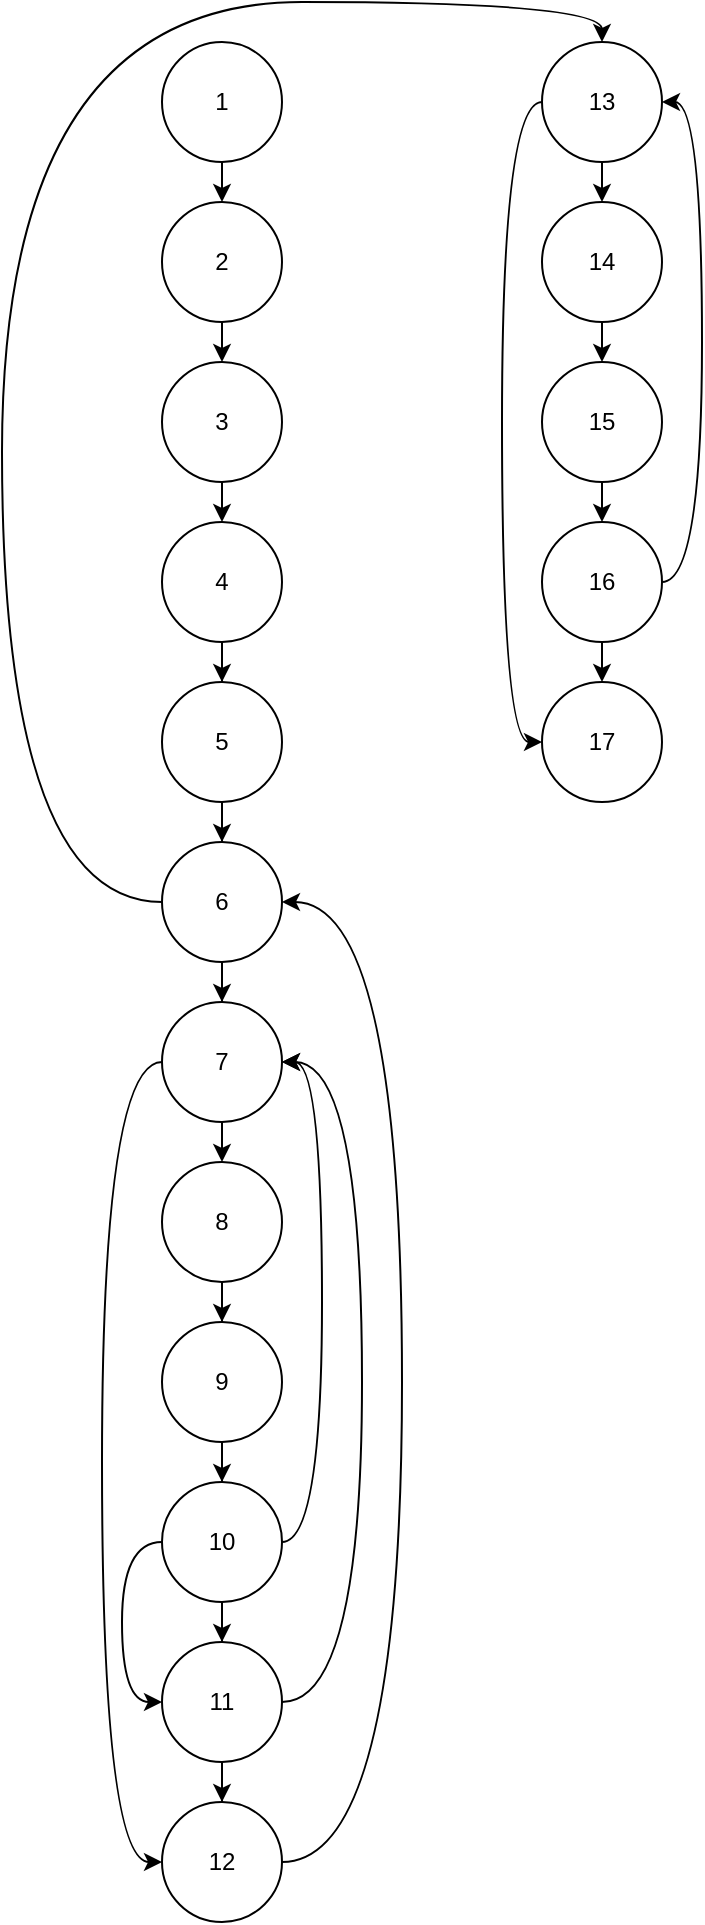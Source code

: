 <mxfile version="15.3.8" type="device" pages="4"><diagram id="jPOjv6vHfyWCb_sJVBf8" name="Операционное отношение"><mxGraphModel dx="932" dy="494" grid="1" gridSize="10" guides="1" tooltips="1" connect="1" arrows="1" fold="1" page="1" pageScale="1" pageWidth="827" pageHeight="1169" math="0" shadow="0"><root><mxCell id="0"/><mxCell id="1" parent="0"/><mxCell id="bzPJxYAkufNmt8KWzToG-8" style="edgeStyle=orthogonalEdgeStyle;rounded=0;orthogonalLoop=1;jettySize=auto;html=1;exitX=0.5;exitY=1;exitDx=0;exitDy=0;entryX=0.5;entryY=0;entryDx=0;entryDy=0;" edge="1" parent="1" source="bzPJxYAkufNmt8KWzToG-4" target="bzPJxYAkufNmt8KWzToG-5"><mxGeometry relative="1" as="geometry"/></mxCell><mxCell id="bzPJxYAkufNmt8KWzToG-4" value="1" style="ellipse;whiteSpace=wrap;html=1;aspect=fixed;" vertex="1" parent="1"><mxGeometry x="310" y="30" width="60" height="60" as="geometry"/></mxCell><mxCell id="bzPJxYAkufNmt8KWzToG-9" style="edgeStyle=orthogonalEdgeStyle;rounded=0;orthogonalLoop=1;jettySize=auto;html=1;exitX=0.5;exitY=1;exitDx=0;exitDy=0;entryX=0.5;entryY=0;entryDx=0;entryDy=0;" edge="1" parent="1" source="bzPJxYAkufNmt8KWzToG-5" target="bzPJxYAkufNmt8KWzToG-6"><mxGeometry relative="1" as="geometry"/></mxCell><mxCell id="bzPJxYAkufNmt8KWzToG-5" value="2" style="ellipse;whiteSpace=wrap;html=1;aspect=fixed;" vertex="1" parent="1"><mxGeometry x="310" y="110" width="60" height="60" as="geometry"/></mxCell><mxCell id="bzPJxYAkufNmt8KWzToG-10" style="edgeStyle=orthogonalEdgeStyle;rounded=0;orthogonalLoop=1;jettySize=auto;html=1;exitX=0.5;exitY=1;exitDx=0;exitDy=0;entryX=0.5;entryY=0;entryDx=0;entryDy=0;" edge="1" parent="1" source="bzPJxYAkufNmt8KWzToG-6" target="bzPJxYAkufNmt8KWzToG-7"><mxGeometry relative="1" as="geometry"/></mxCell><mxCell id="bzPJxYAkufNmt8KWzToG-6" value="3" style="ellipse;whiteSpace=wrap;html=1;aspect=fixed;" vertex="1" parent="1"><mxGeometry x="310" y="190" width="60" height="60" as="geometry"/></mxCell><mxCell id="bzPJxYAkufNmt8KWzToG-12" value="" style="edgeStyle=orthogonalEdgeStyle;rounded=0;orthogonalLoop=1;jettySize=auto;html=1;" edge="1" parent="1" source="bzPJxYAkufNmt8KWzToG-7" target="bzPJxYAkufNmt8KWzToG-11"><mxGeometry relative="1" as="geometry"/></mxCell><mxCell id="bzPJxYAkufNmt8KWzToG-7" value="4" style="ellipse;whiteSpace=wrap;html=1;aspect=fixed;" vertex="1" parent="1"><mxGeometry x="310" y="270" width="60" height="60" as="geometry"/></mxCell><mxCell id="bzPJxYAkufNmt8KWzToG-14" value="" style="edgeStyle=orthogonalEdgeStyle;rounded=0;orthogonalLoop=1;jettySize=auto;html=1;" edge="1" parent="1" source="bzPJxYAkufNmt8KWzToG-11" target="bzPJxYAkufNmt8KWzToG-13"><mxGeometry relative="1" as="geometry"/></mxCell><mxCell id="bzPJxYAkufNmt8KWzToG-11" value="5" style="ellipse;whiteSpace=wrap;html=1;aspect=fixed;" vertex="1" parent="1"><mxGeometry x="310" y="350" width="60" height="60" as="geometry"/></mxCell><mxCell id="bzPJxYAkufNmt8KWzToG-16" value="" style="edgeStyle=orthogonalEdgeStyle;rounded=0;orthogonalLoop=1;jettySize=auto;html=1;" edge="1" parent="1" source="bzPJxYAkufNmt8KWzToG-13" target="bzPJxYAkufNmt8KWzToG-15"><mxGeometry relative="1" as="geometry"/></mxCell><mxCell id="bzPJxYAkufNmt8KWzToG-60" style="edgeStyle=orthogonalEdgeStyle;curved=1;jumpStyle=arc;orthogonalLoop=1;jettySize=auto;html=1;exitX=0;exitY=0.5;exitDx=0;exitDy=0;entryX=0.5;entryY=0;entryDx=0;entryDy=0;" edge="1" parent="1" source="bzPJxYAkufNmt8KWzToG-13" target="bzPJxYAkufNmt8KWzToG-59"><mxGeometry relative="1" as="geometry"><Array as="points"><mxPoint x="230" y="460"/><mxPoint x="230" y="10"/><mxPoint x="530" y="10"/></Array></mxGeometry></mxCell><mxCell id="bzPJxYAkufNmt8KWzToG-13" value="6" style="ellipse;whiteSpace=wrap;html=1;aspect=fixed;" vertex="1" parent="1"><mxGeometry x="310" y="430" width="60" height="60" as="geometry"/></mxCell><mxCell id="bzPJxYAkufNmt8KWzToG-53" style="edgeStyle=orthogonalEdgeStyle;jumpStyle=arc;orthogonalLoop=1;jettySize=auto;html=1;exitX=0;exitY=0.5;exitDx=0;exitDy=0;entryX=0;entryY=0.5;entryDx=0;entryDy=0;curved=1;" edge="1" parent="1" source="bzPJxYAkufNmt8KWzToG-15" target="bzPJxYAkufNmt8KWzToG-30"><mxGeometry relative="1" as="geometry"><Array as="points"><mxPoint x="280" y="540"/><mxPoint x="280" y="940"/></Array></mxGeometry></mxCell><mxCell id="bzPJxYAkufNmt8KWzToG-15" value="7" style="ellipse;whiteSpace=wrap;html=1;aspect=fixed;" vertex="1" parent="1"><mxGeometry x="310" y="510" width="60" height="60" as="geometry"/></mxCell><mxCell id="bzPJxYAkufNmt8KWzToG-21" style="edgeStyle=orthogonalEdgeStyle;rounded=0;orthogonalLoop=1;jettySize=auto;html=1;exitX=0.5;exitY=1;exitDx=0;exitDy=0;entryX=0.5;entryY=0;entryDx=0;entryDy=0;" edge="1" parent="1" target="bzPJxYAkufNmt8KWzToG-24"><mxGeometry relative="1" as="geometry"><mxPoint x="340" y="570" as="sourcePoint"/></mxGeometry></mxCell><mxCell id="bzPJxYAkufNmt8KWzToG-23" value="" style="edgeStyle=orthogonalEdgeStyle;rounded=0;orthogonalLoop=1;jettySize=auto;html=1;" edge="1" parent="1" source="bzPJxYAkufNmt8KWzToG-24" target="bzPJxYAkufNmt8KWzToG-26"><mxGeometry relative="1" as="geometry"/></mxCell><mxCell id="bzPJxYAkufNmt8KWzToG-24" value="8" style="ellipse;whiteSpace=wrap;html=1;aspect=fixed;" vertex="1" parent="1"><mxGeometry x="310" y="590" width="60" height="60" as="geometry"/></mxCell><mxCell id="bzPJxYAkufNmt8KWzToG-25" value="" style="edgeStyle=orthogonalEdgeStyle;rounded=0;orthogonalLoop=1;jettySize=auto;html=1;" edge="1" parent="1" source="bzPJxYAkufNmt8KWzToG-26" target="bzPJxYAkufNmt8KWzToG-28"><mxGeometry relative="1" as="geometry"/></mxCell><mxCell id="bzPJxYAkufNmt8KWzToG-26" value="9" style="ellipse;whiteSpace=wrap;html=1;aspect=fixed;" vertex="1" parent="1"><mxGeometry x="310" y="670" width="60" height="60" as="geometry"/></mxCell><mxCell id="bzPJxYAkufNmt8KWzToG-27" value="" style="edgeStyle=orthogonalEdgeStyle;rounded=0;orthogonalLoop=1;jettySize=auto;html=1;" edge="1" parent="1" source="bzPJxYAkufNmt8KWzToG-28" target="bzPJxYAkufNmt8KWzToG-29"><mxGeometry relative="1" as="geometry"/></mxCell><mxCell id="bzPJxYAkufNmt8KWzToG-55" style="edgeStyle=orthogonalEdgeStyle;curved=1;jumpStyle=arc;orthogonalLoop=1;jettySize=auto;html=1;exitX=0;exitY=0.5;exitDx=0;exitDy=0;entryX=0;entryY=0.5;entryDx=0;entryDy=0;" edge="1" parent="1" source="bzPJxYAkufNmt8KWzToG-28" target="bzPJxYAkufNmt8KWzToG-29"><mxGeometry relative="1" as="geometry"/></mxCell><mxCell id="bzPJxYAkufNmt8KWzToG-57" style="edgeStyle=orthogonalEdgeStyle;curved=1;jumpStyle=arc;orthogonalLoop=1;jettySize=auto;html=1;exitX=1;exitY=0.5;exitDx=0;exitDy=0;entryX=1;entryY=0.5;entryDx=0;entryDy=0;" edge="1" parent="1" source="bzPJxYAkufNmt8KWzToG-28" target="bzPJxYAkufNmt8KWzToG-15"><mxGeometry relative="1" as="geometry"><Array as="points"><mxPoint x="390" y="780"/><mxPoint x="390" y="540"/></Array></mxGeometry></mxCell><mxCell id="bzPJxYAkufNmt8KWzToG-28" value="10" style="ellipse;whiteSpace=wrap;html=1;aspect=fixed;" vertex="1" parent="1"><mxGeometry x="310" y="750" width="60" height="60" as="geometry"/></mxCell><mxCell id="bzPJxYAkufNmt8KWzToG-31" value="" style="edgeStyle=orthogonalEdgeStyle;rounded=0;orthogonalLoop=1;jettySize=auto;html=1;" edge="1" parent="1" source="bzPJxYAkufNmt8KWzToG-29" target="bzPJxYAkufNmt8KWzToG-30"><mxGeometry relative="1" as="geometry"/></mxCell><mxCell id="bzPJxYAkufNmt8KWzToG-54" style="edgeStyle=orthogonalEdgeStyle;jumpStyle=arc;orthogonalLoop=1;jettySize=auto;html=1;exitX=1;exitY=0.5;exitDx=0;exitDy=0;entryX=1;entryY=0.5;entryDx=0;entryDy=0;curved=1;" edge="1" parent="1" source="bzPJxYAkufNmt8KWzToG-29" target="bzPJxYAkufNmt8KWzToG-15"><mxGeometry relative="1" as="geometry"><Array as="points"><mxPoint x="410" y="860"/><mxPoint x="410" y="540"/></Array></mxGeometry></mxCell><mxCell id="bzPJxYAkufNmt8KWzToG-29" value="11" style="ellipse;whiteSpace=wrap;html=1;aspect=fixed;" vertex="1" parent="1"><mxGeometry x="310" y="830" width="60" height="60" as="geometry"/></mxCell><mxCell id="bzPJxYAkufNmt8KWzToG-49" style="edgeStyle=orthogonalEdgeStyle;jumpStyle=arc;orthogonalLoop=1;jettySize=auto;html=1;exitX=1;exitY=0.5;exitDx=0;exitDy=0;entryX=1;entryY=0.5;entryDx=0;entryDy=0;curved=1;" edge="1" parent="1" source="bzPJxYAkufNmt8KWzToG-30" target="bzPJxYAkufNmt8KWzToG-13"><mxGeometry relative="1" as="geometry"><Array as="points"><mxPoint x="430" y="940"/><mxPoint x="430" y="460"/></Array></mxGeometry></mxCell><mxCell id="bzPJxYAkufNmt8KWzToG-30" value="12" style="ellipse;whiteSpace=wrap;html=1;aspect=fixed;" vertex="1" parent="1"><mxGeometry x="310" y="910" width="60" height="60" as="geometry"/></mxCell><mxCell id="bzPJxYAkufNmt8KWzToG-44" style="edgeStyle=orthogonalEdgeStyle;rounded=0;jumpStyle=arc;orthogonalLoop=1;jettySize=auto;html=1;exitX=0.5;exitY=1;exitDx=0;exitDy=0;entryX=0.5;entryY=0;entryDx=0;entryDy=0;" edge="1" parent="1" source="bzPJxYAkufNmt8KWzToG-35" target="bzPJxYAkufNmt8KWzToG-41"><mxGeometry relative="1" as="geometry"/></mxCell><mxCell id="bzPJxYAkufNmt8KWzToG-35" value="14" style="ellipse;whiteSpace=wrap;html=1;aspect=fixed;" vertex="1" parent="1"><mxGeometry x="500" y="110" width="60" height="60" as="geometry"/></mxCell><mxCell id="bzPJxYAkufNmt8KWzToG-45" style="edgeStyle=orthogonalEdgeStyle;rounded=0;jumpStyle=arc;orthogonalLoop=1;jettySize=auto;html=1;exitX=0.5;exitY=1;exitDx=0;exitDy=0;entryX=0.5;entryY=0;entryDx=0;entryDy=0;" edge="1" parent="1" source="bzPJxYAkufNmt8KWzToG-41" target="bzPJxYAkufNmt8KWzToG-42"><mxGeometry relative="1" as="geometry"/></mxCell><mxCell id="bzPJxYAkufNmt8KWzToG-41" value="15" style="ellipse;whiteSpace=wrap;html=1;aspect=fixed;" vertex="1" parent="1"><mxGeometry x="500" y="190" width="60" height="60" as="geometry"/></mxCell><mxCell id="bzPJxYAkufNmt8KWzToG-46" style="edgeStyle=orthogonalEdgeStyle;rounded=0;jumpStyle=arc;orthogonalLoop=1;jettySize=auto;html=1;exitX=0.5;exitY=1;exitDx=0;exitDy=0;entryX=0.5;entryY=0;entryDx=0;entryDy=0;" edge="1" parent="1" source="bzPJxYAkufNmt8KWzToG-42" target="bzPJxYAkufNmt8KWzToG-43"><mxGeometry relative="1" as="geometry"/></mxCell><mxCell id="bzPJxYAkufNmt8KWzToG-63" style="edgeStyle=orthogonalEdgeStyle;curved=1;jumpStyle=arc;orthogonalLoop=1;jettySize=auto;html=1;exitX=1;exitY=0.5;exitDx=0;exitDy=0;entryX=1;entryY=0.5;entryDx=0;entryDy=0;" edge="1" parent="1" source="bzPJxYAkufNmt8KWzToG-42" target="bzPJxYAkufNmt8KWzToG-59"><mxGeometry relative="1" as="geometry"/></mxCell><mxCell id="bzPJxYAkufNmt8KWzToG-42" value="16&lt;span style=&quot;color: rgba(0 , 0 , 0 , 0) ; font-family: monospace ; font-size: 0px&quot;&gt;%3CmxGraphModel%3E%3Croot%3E%3CmxCell%20id%3D%220%22%2F%3E%3CmxCell%20id%3D%221%22%20parent%3D%220%22%2F%3E%3CmxCell%20id%3D%222%22%20value%3D%2214%22%20style%3D%22ellipse%3BwhiteSpace%3Dwrap%3Bhtml%3D1%3Baspect%3Dfixed%3B%22%20vertex%3D%221%22%20parent%3D%221%22%3E%3CmxGeometry%20x%3D%22220%22%20y%3D%22180%22%20width%3D%2260%22%20height%3D%2260%22%20as%3D%22geometry%22%2F%3E%3C%2FmxCell%3E%3C%2Froot%3E%3C%2FmxGraphModel%3E&lt;/span&gt;" style="ellipse;whiteSpace=wrap;html=1;aspect=fixed;" vertex="1" parent="1"><mxGeometry x="500" y="270" width="60" height="60" as="geometry"/></mxCell><mxCell id="bzPJxYAkufNmt8KWzToG-43" value="17" style="ellipse;whiteSpace=wrap;html=1;aspect=fixed;" vertex="1" parent="1"><mxGeometry x="500" y="350" width="60" height="60" as="geometry"/></mxCell><mxCell id="bzPJxYAkufNmt8KWzToG-61" style="edgeStyle=orthogonalEdgeStyle;curved=1;jumpStyle=arc;orthogonalLoop=1;jettySize=auto;html=1;exitX=0.5;exitY=1;exitDx=0;exitDy=0;entryX=0.5;entryY=0;entryDx=0;entryDy=0;" edge="1" parent="1" source="bzPJxYAkufNmt8KWzToG-59" target="bzPJxYAkufNmt8KWzToG-35"><mxGeometry relative="1" as="geometry"/></mxCell><mxCell id="bzPJxYAkufNmt8KWzToG-64" style="edgeStyle=orthogonalEdgeStyle;curved=1;jumpStyle=arc;orthogonalLoop=1;jettySize=auto;html=1;exitX=0;exitY=0.5;exitDx=0;exitDy=0;entryX=0;entryY=0.5;entryDx=0;entryDy=0;" edge="1" parent="1" source="bzPJxYAkufNmt8KWzToG-59" target="bzPJxYAkufNmt8KWzToG-43"><mxGeometry relative="1" as="geometry"/></mxCell><mxCell id="bzPJxYAkufNmt8KWzToG-59" value="13" style="ellipse;whiteSpace=wrap;html=1;aspect=fixed;" vertex="1" parent="1"><mxGeometry x="500" y="30" width="60" height="60" as="geometry"/></mxCell></root></mxGraphModel></diagram><diagram id="6rAW5ggW9UuHBQUfqjxl" name="Информационное отношение"><mxGraphModel dx="1096" dy="581" grid="1" gridSize="10" guides="1" tooltips="1" connect="1" arrows="1" fold="1" page="1" pageScale="1" pageWidth="827" pageHeight="1169" math="0" shadow="0"><root><mxCell id="kB-wu821VQ3RfLL9t33c-0"/><mxCell id="kB-wu821VQ3RfLL9t33c-1" parent="kB-wu821VQ3RfLL9t33c-0"/><mxCell id="WHdq-bf3Zp4BGbJDR1sV-13" style="edgeStyle=orthogonalEdgeStyle;curved=1;jumpStyle=arc;orthogonalLoop=1;jettySize=auto;html=1;exitX=1;exitY=0.5;exitDx=0;exitDy=0;entryX=0;entryY=0.5;entryDx=0;entryDy=0;" edge="1" parent="kB-wu821VQ3RfLL9t33c-1" source="aC2MEglUVLCvCuTEJk0--1" target="WHdq-bf3Zp4BGbJDR1sV-1"><mxGeometry relative="1" as="geometry"/></mxCell><mxCell id="WHdq-bf3Zp4BGbJDR1sV-14" style="edgeStyle=orthogonalEdgeStyle;curved=1;jumpStyle=arc;orthogonalLoop=1;jettySize=auto;html=1;exitX=1;exitY=0.5;exitDx=0;exitDy=0;entryX=0;entryY=0.5;entryDx=0;entryDy=0;" edge="1" parent="kB-wu821VQ3RfLL9t33c-1" source="aC2MEglUVLCvCuTEJk0--1" target="WHdq-bf3Zp4BGbJDR1sV-3"><mxGeometry relative="1" as="geometry"/></mxCell><mxCell id="aC2MEglUVLCvCuTEJk0--1" value="1" style="ellipse;whiteSpace=wrap;html=1;aspect=fixed;" vertex="1" parent="kB-wu821VQ3RfLL9t33c-1"><mxGeometry x="280" y="20" width="60" height="60" as="geometry"/></mxCell><mxCell id="IE-X3jrWYLbSWcU9zriD-14" style="edgeStyle=orthogonalEdgeStyle;curved=1;jumpStyle=arc;orthogonalLoop=1;jettySize=auto;html=1;exitX=0;exitY=0.5;exitDx=0;exitDy=0;entryX=0;entryY=0.5;entryDx=0;entryDy=0;" edge="1" parent="kB-wu821VQ3RfLL9t33c-1" source="aC2MEglUVLCvCuTEJk0--3" target="IE-X3jrWYLbSWcU9zriD-2"><mxGeometry relative="1" as="geometry"><Array as="points"><mxPoint x="100" y="130"/><mxPoint x="100" y="930"/></Array></mxGeometry></mxCell><mxCell id="aC2MEglUVLCvCuTEJk0--3" value="2" style="ellipse;whiteSpace=wrap;html=1;aspect=fixed;" vertex="1" parent="kB-wu821VQ3RfLL9t33c-1"><mxGeometry x="280" y="100" width="60" height="60" as="geometry"/></mxCell><mxCell id="aC2MEglUVLCvCuTEJk0--4" value="3" style="ellipse;whiteSpace=wrap;html=1;aspect=fixed;" vertex="1" parent="kB-wu821VQ3RfLL9t33c-1"><mxGeometry x="280" y="180" width="60" height="60" as="geometry"/></mxCell><mxCell id="aC2MEglUVLCvCuTEJk0--8" style="edgeStyle=orthogonalEdgeStyle;curved=1;jumpStyle=arc;orthogonalLoop=1;jettySize=auto;html=1;exitX=0;exitY=0.5;exitDx=0;exitDy=0;entryX=0;entryY=0.5;entryDx=0;entryDy=0;" edge="1" parent="kB-wu821VQ3RfLL9t33c-1" source="aC2MEglUVLCvCuTEJk0--5" target="aC2MEglUVLCvCuTEJk0--7"><mxGeometry relative="1" as="geometry"><Array as="points"><mxPoint x="200" y="290"/><mxPoint x="200" y="450"/></Array></mxGeometry></mxCell><mxCell id="aC2MEglUVLCvCuTEJk0--5" value="4" style="ellipse;whiteSpace=wrap;html=1;aspect=fixed;" vertex="1" parent="kB-wu821VQ3RfLL9t33c-1"><mxGeometry x="280" y="260" width="60" height="60" as="geometry"/></mxCell><mxCell id="WHdq-bf3Zp4BGbJDR1sV-11" style="edgeStyle=orthogonalEdgeStyle;curved=1;jumpStyle=arc;orthogonalLoop=1;jettySize=auto;html=1;exitX=1;exitY=0.5;exitDx=0;exitDy=0;entryX=0;entryY=0.5;entryDx=0;entryDy=0;" edge="1" parent="kB-wu821VQ3RfLL9t33c-1" source="aC2MEglUVLCvCuTEJk0--6" target="WHdq-bf3Zp4BGbJDR1sV-10"><mxGeometry relative="1" as="geometry"/></mxCell><mxCell id="aC2MEglUVLCvCuTEJk0--6" value="5" style="ellipse;whiteSpace=wrap;html=1;aspect=fixed;" vertex="1" parent="kB-wu821VQ3RfLL9t33c-1"><mxGeometry x="280" y="340" width="60" height="60" as="geometry"/></mxCell><mxCell id="IE-X3jrWYLbSWcU9zriD-3" style="edgeStyle=orthogonalEdgeStyle;curved=1;jumpStyle=arc;orthogonalLoop=1;jettySize=auto;html=1;exitX=1;exitY=0.5;exitDx=0;exitDy=0;entryX=1;entryY=0.5;entryDx=0;entryDy=0;" edge="1" parent="kB-wu821VQ3RfLL9t33c-1" source="aC2MEglUVLCvCuTEJk0--7" target="aC2MEglUVLCvCuTEJk0--9"><mxGeometry relative="1" as="geometry"/></mxCell><mxCell id="IE-X3jrWYLbSWcU9zriD-9" style="edgeStyle=orthogonalEdgeStyle;curved=1;jumpStyle=arc;orthogonalLoop=1;jettySize=auto;html=1;exitX=1;exitY=0.5;exitDx=0;exitDy=0;entryX=1;entryY=0.5;entryDx=0;entryDy=0;" edge="1" parent="kB-wu821VQ3RfLL9t33c-1" source="aC2MEglUVLCvCuTEJk0--7" target="aC2MEglUVLCvCuTEJk0--11"><mxGeometry relative="1" as="geometry"><Array as="points"><mxPoint x="430" y="450"/><mxPoint x="430" y="690"/></Array></mxGeometry></mxCell><mxCell id="aC2MEglUVLCvCuTEJk0--7" value="6" style="ellipse;whiteSpace=wrap;html=1;aspect=fixed;" vertex="1" parent="kB-wu821VQ3RfLL9t33c-1"><mxGeometry x="280" y="420" width="60" height="60" as="geometry"/></mxCell><mxCell id="IE-X3jrWYLbSWcU9zriD-4" style="edgeStyle=orthogonalEdgeStyle;curved=1;jumpStyle=arc;orthogonalLoop=1;jettySize=auto;html=1;exitX=0;exitY=0.5;exitDx=0;exitDy=0;entryX=0;entryY=0.5;entryDx=0;entryDy=0;" edge="1" parent="kB-wu821VQ3RfLL9t33c-1" source="aC2MEglUVLCvCuTEJk0--9" target="aC2MEglUVLCvCuTEJk0--10"><mxGeometry relative="1" as="geometry"/></mxCell><mxCell id="aC2MEglUVLCvCuTEJk0--9" value="7" style="ellipse;whiteSpace=wrap;html=1;aspect=fixed;" vertex="1" parent="kB-wu821VQ3RfLL9t33c-1"><mxGeometry x="280" y="500" width="60" height="60" as="geometry"/></mxCell><mxCell id="IE-X3jrWYLbSWcU9zriD-8" style="edgeStyle=orthogonalEdgeStyle;curved=1;jumpStyle=arc;orthogonalLoop=1;jettySize=auto;html=1;exitX=1;exitY=0.5;exitDx=0;exitDy=0;entryX=1;entryY=0.5;entryDx=0;entryDy=0;" edge="1" parent="kB-wu821VQ3RfLL9t33c-1" source="aC2MEglUVLCvCuTEJk0--10" target="IE-X3jrWYLbSWcU9zriD-0"><mxGeometry relative="1" as="geometry"/></mxCell><mxCell id="aC2MEglUVLCvCuTEJk0--10" value="8" style="ellipse;whiteSpace=wrap;html=1;aspect=fixed;" vertex="1" parent="kB-wu821VQ3RfLL9t33c-1"><mxGeometry x="280" y="580" width="60" height="60" as="geometry"/></mxCell><mxCell id="IE-X3jrWYLbSWcU9zriD-11" style="edgeStyle=orthogonalEdgeStyle;curved=1;jumpStyle=arc;orthogonalLoop=1;jettySize=auto;html=1;exitX=0;exitY=0.5;exitDx=0;exitDy=0;entryX=0;entryY=0.5;entryDx=0;entryDy=0;" edge="1" parent="kB-wu821VQ3RfLL9t33c-1" source="aC2MEglUVLCvCuTEJk0--11" target="IE-X3jrWYLbSWcU9zriD-1"><mxGeometry relative="1" as="geometry"/></mxCell><mxCell id="aC2MEglUVLCvCuTEJk0--11" value="9" style="ellipse;whiteSpace=wrap;html=1;aspect=fixed;" vertex="1" parent="kB-wu821VQ3RfLL9t33c-1"><mxGeometry x="280" y="660" width="60" height="60" as="geometry"/></mxCell><mxCell id="IE-X3jrWYLbSWcU9zriD-0" value="10" style="ellipse;whiteSpace=wrap;html=1;aspect=fixed;" vertex="1" parent="kB-wu821VQ3RfLL9t33c-1"><mxGeometry x="280" y="740" width="60" height="60" as="geometry"/></mxCell><mxCell id="IE-X3jrWYLbSWcU9zriD-15" style="edgeStyle=orthogonalEdgeStyle;curved=1;jumpStyle=arc;orthogonalLoop=1;jettySize=auto;html=1;exitX=0.5;exitY=1;exitDx=0;exitDy=0;entryX=0.5;entryY=0;entryDx=0;entryDy=0;" edge="1" parent="kB-wu821VQ3RfLL9t33c-1" source="IE-X3jrWYLbSWcU9zriD-1" target="IE-X3jrWYLbSWcU9zriD-2"><mxGeometry relative="1" as="geometry"/></mxCell><mxCell id="IE-X3jrWYLbSWcU9zriD-1" value="11" style="ellipse;whiteSpace=wrap;html=1;aspect=fixed;" vertex="1" parent="kB-wu821VQ3RfLL9t33c-1"><mxGeometry x="280" y="820" width="60" height="60" as="geometry"/></mxCell><mxCell id="WHdq-bf3Zp4BGbJDR1sV-18" style="edgeStyle=orthogonalEdgeStyle;curved=1;jumpStyle=arc;orthogonalLoop=1;jettySize=auto;html=1;exitX=1;exitY=0.5;exitDx=0;exitDy=0;entryX=0;entryY=0.5;entryDx=0;entryDy=0;" edge="1" parent="kB-wu821VQ3RfLL9t33c-1" source="IE-X3jrWYLbSWcU9zriD-2" target="WHdq-bf3Zp4BGbJDR1sV-6"><mxGeometry relative="1" as="geometry"/></mxCell><mxCell id="IE-X3jrWYLbSWcU9zriD-2" value="12" style="ellipse;whiteSpace=wrap;html=1;aspect=fixed;" vertex="1" parent="kB-wu821VQ3RfLL9t33c-1"><mxGeometry x="280" y="900" width="60" height="60" as="geometry"/></mxCell><mxCell id="IE-X3jrWYLbSWcU9zriD-7" value="" style="endArrow=classic;html=1;entryX=0;entryY=0.4;entryDx=0;entryDy=0;entryPerimeter=0;curved=1;" edge="1" parent="kB-wu821VQ3RfLL9t33c-1" target="aC2MEglUVLCvCuTEJk0--11"><mxGeometry width="50" height="50" relative="1" as="geometry"><mxPoint x="280" y="684" as="sourcePoint"/><mxPoint x="150" y="690" as="targetPoint"/><Array as="points"><mxPoint x="240" y="630"/><mxPoint x="200" y="660"/></Array></mxGeometry></mxCell><mxCell id="IE-X3jrWYLbSWcU9zriD-13" value="" style="endArrow=classic;html=1;entryX=1;entryY=0.5;entryDx=0;entryDy=0;curved=1;" edge="1" parent="kB-wu821VQ3RfLL9t33c-1" target="IE-X3jrWYLbSWcU9zriD-1"><mxGeometry width="50" height="50" relative="1" as="geometry"><mxPoint x="340" y="850" as="sourcePoint"/><mxPoint x="420" y="844" as="targetPoint"/><Array as="points"><mxPoint x="430" y="850"/><mxPoint x="360" y="800"/></Array></mxGeometry></mxCell><mxCell id="WHdq-bf3Zp4BGbJDR1sV-16" style="edgeStyle=orthogonalEdgeStyle;curved=1;jumpStyle=arc;orthogonalLoop=1;jettySize=auto;html=1;exitX=1;exitY=0.5;exitDx=0;exitDy=0;entryX=1;entryY=0.5;entryDx=0;entryDy=0;" edge="1" parent="kB-wu821VQ3RfLL9t33c-1" source="WHdq-bf3Zp4BGbJDR1sV-1" target="WHdq-bf3Zp4BGbJDR1sV-6"><mxGeometry relative="1" as="geometry"/></mxCell><mxCell id="WHdq-bf3Zp4BGbJDR1sV-1" value="14" style="ellipse;whiteSpace=wrap;html=1;aspect=fixed;" vertex="1" parent="kB-wu821VQ3RfLL9t33c-1"><mxGeometry x="550" y="100" width="60" height="60" as="geometry"/></mxCell><mxCell id="WHdq-bf3Zp4BGbJDR1sV-15" style="edgeStyle=orthogonalEdgeStyle;curved=1;jumpStyle=arc;orthogonalLoop=1;jettySize=auto;html=1;exitX=0.5;exitY=1;exitDx=0;exitDy=0;entryX=0.5;entryY=0;entryDx=0;entryDy=0;" edge="1" parent="kB-wu821VQ3RfLL9t33c-1" source="WHdq-bf3Zp4BGbJDR1sV-3" target="WHdq-bf3Zp4BGbJDR1sV-6"><mxGeometry relative="1" as="geometry"/></mxCell><mxCell id="WHdq-bf3Zp4BGbJDR1sV-3" value="15" style="ellipse;whiteSpace=wrap;html=1;aspect=fixed;" vertex="1" parent="kB-wu821VQ3RfLL9t33c-1"><mxGeometry x="550" y="180" width="60" height="60" as="geometry"/></mxCell><mxCell id="WHdq-bf3Zp4BGbJDR1sV-19" style="edgeStyle=orthogonalEdgeStyle;curved=1;jumpStyle=arc;orthogonalLoop=1;jettySize=auto;html=1;exitX=0.5;exitY=1;exitDx=0;exitDy=0;entryX=0.5;entryY=0;entryDx=0;entryDy=0;" edge="1" parent="kB-wu821VQ3RfLL9t33c-1" source="WHdq-bf3Zp4BGbJDR1sV-6" target="WHdq-bf3Zp4BGbJDR1sV-7"><mxGeometry relative="1" as="geometry"/></mxCell><mxCell id="WHdq-bf3Zp4BGbJDR1sV-6" value="16&lt;span style=&quot;color: rgba(0 , 0 , 0 , 0) ; font-family: monospace ; font-size: 0px&quot;&gt;%3CmxGraphModel%3E%3Croot%3E%3CmxCell%20id%3D%220%22%2F%3E%3CmxCell%20id%3D%221%22%20parent%3D%220%22%2F%3E%3CmxCell%20id%3D%222%22%20value%3D%2214%22%20style%3D%22ellipse%3BwhiteSpace%3Dwrap%3Bhtml%3D1%3Baspect%3Dfixed%3B%22%20vertex%3D%221%22%20parent%3D%221%22%3E%3CmxGeometry%20x%3D%22220%22%20y%3D%22180%22%20width%3D%2260%22%20height%3D%2260%22%20as%3D%22geometry%22%2F%3E%3C%2FmxCell%3E%3C%2Froot%3E%3C%2FmxGraphModel%3E&lt;/span&gt;" style="ellipse;whiteSpace=wrap;html=1;aspect=fixed;" vertex="1" parent="kB-wu821VQ3RfLL9t33c-1"><mxGeometry x="550" y="260" width="60" height="60" as="geometry"/></mxCell><mxCell id="WHdq-bf3Zp4BGbJDR1sV-7" value="17" style="ellipse;whiteSpace=wrap;html=1;aspect=fixed;" vertex="1" parent="kB-wu821VQ3RfLL9t33c-1"><mxGeometry x="550" y="340" width="60" height="60" as="geometry"/></mxCell><mxCell id="WHdq-bf3Zp4BGbJDR1sV-12" style="edgeStyle=orthogonalEdgeStyle;curved=1;jumpStyle=arc;orthogonalLoop=1;jettySize=auto;html=1;exitX=0.5;exitY=1;exitDx=0;exitDy=0;entryX=0.5;entryY=0;entryDx=0;entryDy=0;" edge="1" parent="kB-wu821VQ3RfLL9t33c-1" source="WHdq-bf3Zp4BGbJDR1sV-10" target="WHdq-bf3Zp4BGbJDR1sV-1"><mxGeometry relative="1" as="geometry"/></mxCell><mxCell id="WHdq-bf3Zp4BGbJDR1sV-17" style="edgeStyle=orthogonalEdgeStyle;curved=1;jumpStyle=arc;orthogonalLoop=1;jettySize=auto;html=1;exitX=1;exitY=0.5;exitDx=0;exitDy=0;entryX=1;entryY=0.5;entryDx=0;entryDy=0;" edge="1" parent="kB-wu821VQ3RfLL9t33c-1" source="WHdq-bf3Zp4BGbJDR1sV-10" target="WHdq-bf3Zp4BGbJDR1sV-6"><mxGeometry relative="1" as="geometry"><Array as="points"><mxPoint x="660" y="50"/><mxPoint x="660" y="290"/></Array></mxGeometry></mxCell><mxCell id="WHdq-bf3Zp4BGbJDR1sV-10" value="13" style="ellipse;whiteSpace=wrap;html=1;aspect=fixed;" vertex="1" parent="kB-wu821VQ3RfLL9t33c-1"><mxGeometry x="550" y="20" width="60" height="60" as="geometry"/></mxCell></root></mxGraphModel></diagram><diagram id="q-DA76M6t9atY7KViZK_" name="Операционная история"><mxGraphModel dx="1331" dy="706" grid="1" gridSize="10" guides="1" tooltips="1" connect="1" arrows="1" fold="1" page="1" pageScale="1" pageWidth="827" pageHeight="1169" math="0" shadow="0"><root><mxCell id="brzE9dcZXdj6DHrAlHHx-0"/><mxCell id="brzE9dcZXdj6DHrAlHHx-1" parent="brzE9dcZXdj6DHrAlHHx-0"/><mxCell id="itYaV04xFc7BNEwMNlDL-4" style="edgeStyle=orthogonalEdgeStyle;curved=1;jumpStyle=arc;orthogonalLoop=1;jettySize=auto;html=1;exitX=0.5;exitY=1;exitDx=0;exitDy=0;entryX=0.5;entryY=0;entryDx=0;entryDy=0;" edge="1" parent="brzE9dcZXdj6DHrAlHHx-1" source="U-iPtgjaTC80LF1uBmjJ-0" target="itYaV04xFc7BNEwMNlDL-0"><mxGeometry relative="1" as="geometry"/></mxCell><mxCell id="U-iPtgjaTC80LF1uBmjJ-0" value="1" style="ellipse;whiteSpace=wrap;html=1;aspect=fixed;" vertex="1" parent="brzE9dcZXdj6DHrAlHHx-1"><mxGeometry x="50" y="20" width="60" height="60" as="geometry"/></mxCell><mxCell id="itYaV04xFc7BNEwMNlDL-5" style="edgeStyle=orthogonalEdgeStyle;curved=1;jumpStyle=arc;orthogonalLoop=1;jettySize=auto;html=1;exitX=0.5;exitY=1;exitDx=0;exitDy=0;entryX=0.5;entryY=0;entryDx=0;entryDy=0;" edge="1" parent="brzE9dcZXdj6DHrAlHHx-1" source="itYaV04xFc7BNEwMNlDL-0" target="itYaV04xFc7BNEwMNlDL-1"><mxGeometry relative="1" as="geometry"/></mxCell><mxCell id="itYaV04xFc7BNEwMNlDL-0" value="2" style="ellipse;whiteSpace=wrap;html=1;aspect=fixed;" vertex="1" parent="brzE9dcZXdj6DHrAlHHx-1"><mxGeometry x="50" y="100" width="60" height="60" as="geometry"/></mxCell><mxCell id="itYaV04xFc7BNEwMNlDL-6" style="edgeStyle=orthogonalEdgeStyle;curved=1;jumpStyle=arc;orthogonalLoop=1;jettySize=auto;html=1;exitX=0.5;exitY=1;exitDx=0;exitDy=0;entryX=0.5;entryY=0;entryDx=0;entryDy=0;" edge="1" parent="brzE9dcZXdj6DHrAlHHx-1" source="itYaV04xFc7BNEwMNlDL-1" target="itYaV04xFc7BNEwMNlDL-2"><mxGeometry relative="1" as="geometry"/></mxCell><mxCell id="itYaV04xFc7BNEwMNlDL-1" value="3" style="ellipse;whiteSpace=wrap;html=1;aspect=fixed;" vertex="1" parent="brzE9dcZXdj6DHrAlHHx-1"><mxGeometry x="50" y="180" width="60" height="60" as="geometry"/></mxCell><mxCell id="itYaV04xFc7BNEwMNlDL-7" style="edgeStyle=orthogonalEdgeStyle;curved=1;jumpStyle=arc;orthogonalLoop=1;jettySize=auto;html=1;exitX=0.5;exitY=1;exitDx=0;exitDy=0;entryX=0.5;entryY=0;entryDx=0;entryDy=0;" edge="1" parent="brzE9dcZXdj6DHrAlHHx-1" source="itYaV04xFc7BNEwMNlDL-2" target="itYaV04xFc7BNEwMNlDL-3"><mxGeometry relative="1" as="geometry"/></mxCell><mxCell id="itYaV04xFc7BNEwMNlDL-2" value="4" style="ellipse;whiteSpace=wrap;html=1;aspect=fixed;" vertex="1" parent="brzE9dcZXdj6DHrAlHHx-1"><mxGeometry x="50" y="260" width="60" height="60" as="geometry"/></mxCell><mxCell id="itYaV04xFc7BNEwMNlDL-9" style="edgeStyle=orthogonalEdgeStyle;curved=1;jumpStyle=arc;orthogonalLoop=1;jettySize=auto;html=1;exitX=0.5;exitY=1;exitDx=0;exitDy=0;entryX=0.5;entryY=0;entryDx=0;entryDy=0;" edge="1" parent="brzE9dcZXdj6DHrAlHHx-1" source="itYaV04xFc7BNEwMNlDL-3" target="itYaV04xFc7BNEwMNlDL-8"><mxGeometry relative="1" as="geometry"/></mxCell><mxCell id="itYaV04xFc7BNEwMNlDL-3" value="5" style="ellipse;whiteSpace=wrap;html=1;aspect=fixed;" vertex="1" parent="brzE9dcZXdj6DHrAlHHx-1"><mxGeometry x="50" y="340" width="60" height="60" as="geometry"/></mxCell><mxCell id="itYaV04xFc7BNEwMNlDL-11" value="" style="edgeStyle=orthogonalEdgeStyle;curved=1;jumpStyle=arc;orthogonalLoop=1;jettySize=auto;html=1;" edge="1" parent="brzE9dcZXdj6DHrAlHHx-1" source="itYaV04xFc7BNEwMNlDL-8" target="itYaV04xFc7BNEwMNlDL-10"><mxGeometry relative="1" as="geometry"/></mxCell><mxCell id="itYaV04xFc7BNEwMNlDL-8" value="6" style="ellipse;whiteSpace=wrap;html=1;aspect=fixed;" vertex="1" parent="brzE9dcZXdj6DHrAlHHx-1"><mxGeometry x="50" y="420" width="60" height="60" as="geometry"/></mxCell><mxCell id="itYaV04xFc7BNEwMNlDL-13" style="edgeStyle=orthogonalEdgeStyle;curved=1;jumpStyle=arc;orthogonalLoop=1;jettySize=auto;html=1;exitX=0.5;exitY=1;exitDx=0;exitDy=0;entryX=0.5;entryY=0;entryDx=0;entryDy=0;" edge="1" parent="brzE9dcZXdj6DHrAlHHx-1" source="itYaV04xFc7BNEwMNlDL-10" target="itYaV04xFc7BNEwMNlDL-12"><mxGeometry relative="1" as="geometry"/></mxCell><mxCell id="itYaV04xFc7BNEwMNlDL-10" value="7" style="ellipse;whiteSpace=wrap;html=1;aspect=fixed;" vertex="1" parent="brzE9dcZXdj6DHrAlHHx-1"><mxGeometry x="50" y="500" width="60" height="60" as="geometry"/></mxCell><mxCell id="itYaV04xFc7BNEwMNlDL-17" style="edgeStyle=orthogonalEdgeStyle;curved=1;jumpStyle=arc;orthogonalLoop=1;jettySize=auto;html=1;exitX=0.5;exitY=1;exitDx=0;exitDy=0;entryX=0.5;entryY=0;entryDx=0;entryDy=0;" edge="1" parent="brzE9dcZXdj6DHrAlHHx-1" source="itYaV04xFc7BNEwMNlDL-12" target="itYaV04xFc7BNEwMNlDL-15"><mxGeometry relative="1" as="geometry"/></mxCell><mxCell id="itYaV04xFc7BNEwMNlDL-12" value="8" style="ellipse;whiteSpace=wrap;html=1;aspect=fixed;" vertex="1" parent="brzE9dcZXdj6DHrAlHHx-1"><mxGeometry x="50" y="584.5" width="60" height="60" as="geometry"/></mxCell><mxCell id="itYaV04xFc7BNEwMNlDL-14" style="edgeStyle=orthogonalEdgeStyle;curved=1;jumpStyle=arc;orthogonalLoop=1;jettySize=auto;html=1;exitX=0.5;exitY=1;exitDx=0;exitDy=0;entryX=0.5;entryY=0;entryDx=0;entryDy=0;" edge="1" parent="brzE9dcZXdj6DHrAlHHx-1" source="itYaV04xFc7BNEwMNlDL-15" target="itYaV04xFc7BNEwMNlDL-16"><mxGeometry relative="1" as="geometry"/></mxCell><mxCell id="itYaV04xFc7BNEwMNlDL-15" value="9" style="ellipse;whiteSpace=wrap;html=1;aspect=fixed;" vertex="1" parent="brzE9dcZXdj6DHrAlHHx-1"><mxGeometry x="50" y="670" width="60" height="60" as="geometry"/></mxCell><mxCell id="itYaV04xFc7BNEwMNlDL-19" style="edgeStyle=orthogonalEdgeStyle;curved=1;jumpStyle=arc;orthogonalLoop=1;jettySize=auto;html=1;exitX=0.5;exitY=1;exitDx=0;exitDy=0;entryX=0.5;entryY=0;entryDx=0;entryDy=0;" edge="1" parent="brzE9dcZXdj6DHrAlHHx-1" source="itYaV04xFc7BNEwMNlDL-16" target="itYaV04xFc7BNEwMNlDL-18"><mxGeometry relative="1" as="geometry"/></mxCell><mxCell id="cZLMGyN7zXFOgxRRTtWT-12" style="edgeStyle=orthogonalEdgeStyle;curved=1;jumpStyle=arc;orthogonalLoop=1;jettySize=auto;html=1;exitX=1;exitY=0.5;exitDx=0;exitDy=0;entryX=0.5;entryY=0;entryDx=0;entryDy=0;" edge="1" parent="brzE9dcZXdj6DHrAlHHx-1" source="itYaV04xFc7BNEwMNlDL-16" target="cZLMGyN7zXFOgxRRTtWT-4"><mxGeometry relative="1" as="geometry"/></mxCell><mxCell id="itYaV04xFc7BNEwMNlDL-16" value="10" style="ellipse;whiteSpace=wrap;html=1;aspect=fixed;" vertex="1" parent="brzE9dcZXdj6DHrAlHHx-1"><mxGeometry x="50" y="754.5" width="60" height="60" as="geometry"/></mxCell><mxCell id="cZLMGyN7zXFOgxRRTtWT-13" style="edgeStyle=orthogonalEdgeStyle;curved=1;jumpStyle=arc;orthogonalLoop=1;jettySize=auto;html=1;exitX=1;exitY=0.5;exitDx=0;exitDy=0;entryX=0.5;entryY=0;entryDx=0;entryDy=0;" edge="1" parent="brzE9dcZXdj6DHrAlHHx-1" source="itYaV04xFc7BNEwMNlDL-18" target="cZLMGyN7zXFOgxRRTtWT-4"><mxGeometry relative="1" as="geometry"><mxPoint x="370" y="580" as="targetPoint"/><Array as="points"><mxPoint x="130" y="860"/><mxPoint x="130" y="480"/><mxPoint x="200" y="480"/></Array></mxGeometry></mxCell><mxCell id="itYaV04xFc7BNEwMNlDL-18" value="11" style="ellipse;whiteSpace=wrap;html=1;aspect=fixed;" vertex="1" parent="brzE9dcZXdj6DHrAlHHx-1"><mxGeometry x="50" y="830" width="60" height="60" as="geometry"/></mxCell><mxCell id="cZLMGyN7zXFOgxRRTtWT-3" style="edgeStyle=orthogonalEdgeStyle;curved=1;jumpStyle=arc;orthogonalLoop=1;jettySize=auto;html=1;exitX=0.5;exitY=1;exitDx=0;exitDy=0;entryX=0.5;entryY=0;entryDx=0;entryDy=0;" edge="1" parent="brzE9dcZXdj6DHrAlHHx-1" source="cZLMGyN7zXFOgxRRTtWT-4" target="cZLMGyN7zXFOgxRRTtWT-6"><mxGeometry relative="1" as="geometry"/></mxCell><mxCell id="cZLMGyN7zXFOgxRRTtWT-4" value="7" style="ellipse;whiteSpace=wrap;html=1;aspect=fixed;" vertex="1" parent="brzE9dcZXdj6DHrAlHHx-1"><mxGeometry x="170" y="500" width="60" height="60" as="geometry"/></mxCell><mxCell id="cZLMGyN7zXFOgxRRTtWT-5" style="edgeStyle=orthogonalEdgeStyle;curved=1;jumpStyle=arc;orthogonalLoop=1;jettySize=auto;html=1;exitX=0.5;exitY=1;exitDx=0;exitDy=0;entryX=0.5;entryY=0;entryDx=0;entryDy=0;" edge="1" parent="brzE9dcZXdj6DHrAlHHx-1" source="cZLMGyN7zXFOgxRRTtWT-6" target="cZLMGyN7zXFOgxRRTtWT-8"><mxGeometry relative="1" as="geometry"/></mxCell><mxCell id="cZLMGyN7zXFOgxRRTtWT-6" value="8" style="ellipse;whiteSpace=wrap;html=1;aspect=fixed;" vertex="1" parent="brzE9dcZXdj6DHrAlHHx-1"><mxGeometry x="170" y="584.5" width="60" height="60" as="geometry"/></mxCell><mxCell id="cZLMGyN7zXFOgxRRTtWT-7" style="edgeStyle=orthogonalEdgeStyle;curved=1;jumpStyle=arc;orthogonalLoop=1;jettySize=auto;html=1;exitX=0.5;exitY=1;exitDx=0;exitDy=0;entryX=0.5;entryY=0;entryDx=0;entryDy=0;" edge="1" parent="brzE9dcZXdj6DHrAlHHx-1" source="cZLMGyN7zXFOgxRRTtWT-8" target="cZLMGyN7zXFOgxRRTtWT-10"><mxGeometry relative="1" as="geometry"/></mxCell><mxCell id="cZLMGyN7zXFOgxRRTtWT-8" value="9" style="ellipse;whiteSpace=wrap;html=1;aspect=fixed;" vertex="1" parent="brzE9dcZXdj6DHrAlHHx-1"><mxGeometry x="170" y="670" width="60" height="60" as="geometry"/></mxCell><mxCell id="cZLMGyN7zXFOgxRRTtWT-9" style="edgeStyle=orthogonalEdgeStyle;curved=1;jumpStyle=arc;orthogonalLoop=1;jettySize=auto;html=1;exitX=0.5;exitY=1;exitDx=0;exitDy=0;entryX=0.5;entryY=0;entryDx=0;entryDy=0;" edge="1" parent="brzE9dcZXdj6DHrAlHHx-1" source="cZLMGyN7zXFOgxRRTtWT-10" target="cZLMGyN7zXFOgxRRTtWT-11"><mxGeometry relative="1" as="geometry"/></mxCell><mxCell id="cZLMGyN7zXFOgxRRTtWT-24" style="edgeStyle=orthogonalEdgeStyle;curved=1;jumpStyle=arc;orthogonalLoop=1;jettySize=auto;html=1;exitX=1;exitY=0.5;exitDx=0;exitDy=0;entryX=0.5;entryY=0;entryDx=0;entryDy=0;dashed=1;" edge="1" parent="brzE9dcZXdj6DHrAlHHx-1" source="cZLMGyN7zXFOgxRRTtWT-10" target="cZLMGyN7zXFOgxRRTtWT-15"><mxGeometry relative="1" as="geometry"><Array as="points"><mxPoint x="250" y="785"/><mxPoint x="250" y="480"/><mxPoint x="310" y="480"/></Array></mxGeometry></mxCell><mxCell id="cZLMGyN7zXFOgxRRTtWT-10" value="10" style="ellipse;whiteSpace=wrap;html=1;aspect=fixed;" vertex="1" parent="brzE9dcZXdj6DHrAlHHx-1"><mxGeometry x="170" y="754.5" width="60" height="60" as="geometry"/></mxCell><mxCell id="cZLMGyN7zXFOgxRRTtWT-23" style="edgeStyle=orthogonalEdgeStyle;curved=1;jumpStyle=arc;orthogonalLoop=1;jettySize=auto;html=1;exitX=1;exitY=0.5;exitDx=0;exitDy=0;entryX=0.5;entryY=0;entryDx=0;entryDy=0;dashed=1;" edge="1" parent="brzE9dcZXdj6DHrAlHHx-1" source="cZLMGyN7zXFOgxRRTtWT-11" target="cZLMGyN7zXFOgxRRTtWT-15"><mxGeometry relative="1" as="geometry"/></mxCell><mxCell id="cZLMGyN7zXFOgxRRTtWT-11" value="11" style="ellipse;whiteSpace=wrap;html=1;aspect=fixed;" vertex="1" parent="brzE9dcZXdj6DHrAlHHx-1"><mxGeometry x="170" y="830" width="60" height="60" as="geometry"/></mxCell><mxCell id="cZLMGyN7zXFOgxRRTtWT-14" style="edgeStyle=orthogonalEdgeStyle;curved=1;jumpStyle=arc;orthogonalLoop=1;jettySize=auto;html=1;exitX=0.5;exitY=1;exitDx=0;exitDy=0;entryX=0.5;entryY=0;entryDx=0;entryDy=0;" edge="1" parent="brzE9dcZXdj6DHrAlHHx-1" source="cZLMGyN7zXFOgxRRTtWT-15" target="cZLMGyN7zXFOgxRRTtWT-17"><mxGeometry relative="1" as="geometry"/></mxCell><mxCell id="cZLMGyN7zXFOgxRRTtWT-15" value="7" style="ellipse;whiteSpace=wrap;html=1;aspect=fixed;" vertex="1" parent="brzE9dcZXdj6DHrAlHHx-1"><mxGeometry x="280" y="500" width="60" height="60" as="geometry"/></mxCell><mxCell id="cZLMGyN7zXFOgxRRTtWT-16" style="edgeStyle=orthogonalEdgeStyle;curved=1;jumpStyle=arc;orthogonalLoop=1;jettySize=auto;html=1;exitX=0.5;exitY=1;exitDx=0;exitDy=0;entryX=0.5;entryY=0;entryDx=0;entryDy=0;" edge="1" parent="brzE9dcZXdj6DHrAlHHx-1" source="cZLMGyN7zXFOgxRRTtWT-17" target="cZLMGyN7zXFOgxRRTtWT-19"><mxGeometry relative="1" as="geometry"/></mxCell><mxCell id="cZLMGyN7zXFOgxRRTtWT-17" value="8" style="ellipse;whiteSpace=wrap;html=1;aspect=fixed;" vertex="1" parent="brzE9dcZXdj6DHrAlHHx-1"><mxGeometry x="280" y="584.5" width="60" height="60" as="geometry"/></mxCell><mxCell id="cZLMGyN7zXFOgxRRTtWT-18" style="edgeStyle=orthogonalEdgeStyle;curved=1;jumpStyle=arc;orthogonalLoop=1;jettySize=auto;html=1;exitX=0.5;exitY=1;exitDx=0;exitDy=0;entryX=0.5;entryY=0;entryDx=0;entryDy=0;" edge="1" parent="brzE9dcZXdj6DHrAlHHx-1" source="cZLMGyN7zXFOgxRRTtWT-19" target="cZLMGyN7zXFOgxRRTtWT-21"><mxGeometry relative="1" as="geometry"/></mxCell><mxCell id="cZLMGyN7zXFOgxRRTtWT-19" value="9" style="ellipse;whiteSpace=wrap;html=1;aspect=fixed;" vertex="1" parent="brzE9dcZXdj6DHrAlHHx-1"><mxGeometry x="280" y="670" width="60" height="60" as="geometry"/></mxCell><mxCell id="cZLMGyN7zXFOgxRRTtWT-20" style="edgeStyle=orthogonalEdgeStyle;curved=1;jumpStyle=arc;orthogonalLoop=1;jettySize=auto;html=1;exitX=0.5;exitY=1;exitDx=0;exitDy=0;entryX=0.5;entryY=0;entryDx=0;entryDy=0;" edge="1" parent="brzE9dcZXdj6DHrAlHHx-1" source="cZLMGyN7zXFOgxRRTtWT-21" target="cZLMGyN7zXFOgxRRTtWT-22"><mxGeometry relative="1" as="geometry"/></mxCell><mxCell id="cZLMGyN7zXFOgxRRTtWT-28" style="edgeStyle=orthogonalEdgeStyle;curved=1;jumpStyle=arc;orthogonalLoop=1;jettySize=auto;html=1;exitX=1;exitY=0.5;exitDx=0;exitDy=0;entryX=0.5;entryY=0;entryDx=0;entryDy=0;" edge="1" parent="brzE9dcZXdj6DHrAlHHx-1" source="cZLMGyN7zXFOgxRRTtWT-21" target="cZLMGyN7zXFOgxRRTtWT-27"><mxGeometry relative="1" as="geometry"/></mxCell><mxCell id="cZLMGyN7zXFOgxRRTtWT-21" value="10" style="ellipse;whiteSpace=wrap;html=1;aspect=fixed;" vertex="1" parent="brzE9dcZXdj6DHrAlHHx-1"><mxGeometry x="280" y="754.5" width="60" height="60" as="geometry"/></mxCell><mxCell id="cZLMGyN7zXFOgxRRTtWT-29" style="edgeStyle=orthogonalEdgeStyle;curved=1;jumpStyle=arc;orthogonalLoop=1;jettySize=auto;html=1;exitX=1;exitY=0.5;exitDx=0;exitDy=0;entryX=0.5;entryY=0;entryDx=0;entryDy=0;" edge="1" parent="brzE9dcZXdj6DHrAlHHx-1" source="cZLMGyN7zXFOgxRRTtWT-22" target="cZLMGyN7zXFOgxRRTtWT-27"><mxGeometry relative="1" as="geometry"><Array as="points"><mxPoint x="350" y="860"/><mxPoint x="350" y="400"/><mxPoint x="340" y="400"/><mxPoint x="340" y="340"/></Array></mxGeometry></mxCell><mxCell id="cZLMGyN7zXFOgxRRTtWT-22" value="11" style="ellipse;whiteSpace=wrap;html=1;aspect=fixed;" vertex="1" parent="brzE9dcZXdj6DHrAlHHx-1"><mxGeometry x="280" y="830" width="60" height="60" as="geometry"/></mxCell><mxCell id="cZLMGyN7zXFOgxRRTtWT-25" value="" style="strokeWidth=1;html=1;shape=mxgraph.flowchart.annotation_2;align=left;labelPosition=right;pointerEvents=1;rotation=-90;" vertex="1" parent="brzE9dcZXdj6DHrAlHHx-1"><mxGeometry x="190" y="770" width="20" height="285" as="geometry"/></mxCell><mxCell id="cZLMGyN7zXFOgxRRTtWT-26" value="8" style="text;html=1;strokeColor=none;fillColor=none;align=center;verticalAlign=middle;whiteSpace=wrap;rounded=0;" vertex="1" parent="brzE9dcZXdj6DHrAlHHx-1"><mxGeometry x="180" y="930" width="40" height="20" as="geometry"/></mxCell><mxCell id="cZLMGyN7zXFOgxRRTtWT-59" style="edgeStyle=orthogonalEdgeStyle;curved=1;jumpStyle=arc;orthogonalLoop=1;jettySize=auto;html=1;exitX=0.5;exitY=1;exitDx=0;exitDy=0;entryX=0.5;entryY=0;entryDx=0;entryDy=0;startArrow=none;" edge="1" parent="brzE9dcZXdj6DHrAlHHx-1" source="aMHkz3iPnIa2v9Gr9R9m-0" target="cZLMGyN7zXFOgxRRTtWT-31"><mxGeometry relative="1" as="geometry"/></mxCell><mxCell id="cZLMGyN7zXFOgxRRTtWT-27" value="12" style="ellipse;whiteSpace=wrap;html=1;aspect=fixed;" vertex="1" parent="brzE9dcZXdj6DHrAlHHx-1"><mxGeometry x="383" y="340" width="60" height="60" as="geometry"/></mxCell><mxCell id="cZLMGyN7zXFOgxRRTtWT-30" style="edgeStyle=orthogonalEdgeStyle;curved=1;jumpStyle=arc;orthogonalLoop=1;jettySize=auto;html=1;exitX=0.5;exitY=1;exitDx=0;exitDy=0;entryX=0.5;entryY=0;entryDx=0;entryDy=0;" edge="1" parent="brzE9dcZXdj6DHrAlHHx-1" source="cZLMGyN7zXFOgxRRTtWT-31" target="cZLMGyN7zXFOgxRRTtWT-33"><mxGeometry relative="1" as="geometry"/></mxCell><mxCell id="cZLMGyN7zXFOgxRRTtWT-31" value="7" style="ellipse;whiteSpace=wrap;html=1;aspect=fixed;" vertex="1" parent="brzE9dcZXdj6DHrAlHHx-1"><mxGeometry x="384" y="500" width="60" height="60" as="geometry"/></mxCell><mxCell id="cZLMGyN7zXFOgxRRTtWT-32" style="edgeStyle=orthogonalEdgeStyle;curved=1;jumpStyle=arc;orthogonalLoop=1;jettySize=auto;html=1;exitX=0.5;exitY=1;exitDx=0;exitDy=0;entryX=0.5;entryY=0;entryDx=0;entryDy=0;" edge="1" parent="brzE9dcZXdj6DHrAlHHx-1" source="cZLMGyN7zXFOgxRRTtWT-33" target="cZLMGyN7zXFOgxRRTtWT-35"><mxGeometry relative="1" as="geometry"/></mxCell><mxCell id="cZLMGyN7zXFOgxRRTtWT-33" value="8" style="ellipse;whiteSpace=wrap;html=1;aspect=fixed;" vertex="1" parent="brzE9dcZXdj6DHrAlHHx-1"><mxGeometry x="384" y="584.5" width="60" height="60" as="geometry"/></mxCell><mxCell id="cZLMGyN7zXFOgxRRTtWT-34" style="edgeStyle=orthogonalEdgeStyle;curved=1;jumpStyle=arc;orthogonalLoop=1;jettySize=auto;html=1;exitX=0.5;exitY=1;exitDx=0;exitDy=0;entryX=0.5;entryY=0;entryDx=0;entryDy=0;" edge="1" parent="brzE9dcZXdj6DHrAlHHx-1" source="cZLMGyN7zXFOgxRRTtWT-35" target="cZLMGyN7zXFOgxRRTtWT-37"><mxGeometry relative="1" as="geometry"/></mxCell><mxCell id="cZLMGyN7zXFOgxRRTtWT-35" value="9" style="ellipse;whiteSpace=wrap;html=1;aspect=fixed;" vertex="1" parent="brzE9dcZXdj6DHrAlHHx-1"><mxGeometry x="384" y="670" width="60" height="60" as="geometry"/></mxCell><mxCell id="cZLMGyN7zXFOgxRRTtWT-36" style="edgeStyle=orthogonalEdgeStyle;curved=1;jumpStyle=arc;orthogonalLoop=1;jettySize=auto;html=1;exitX=0.5;exitY=1;exitDx=0;exitDy=0;entryX=0.5;entryY=0;entryDx=0;entryDy=0;" edge="1" parent="brzE9dcZXdj6DHrAlHHx-1" source="cZLMGyN7zXFOgxRRTtWT-37" target="cZLMGyN7zXFOgxRRTtWT-38"><mxGeometry relative="1" as="geometry"/></mxCell><mxCell id="cZLMGyN7zXFOgxRRTtWT-94" style="edgeStyle=orthogonalEdgeStyle;curved=1;jumpStyle=arc;orthogonalLoop=1;jettySize=auto;html=1;exitX=1;exitY=0.5;exitDx=0;exitDy=0;entryX=0.5;entryY=0;entryDx=0;entryDy=0;" edge="1" parent="brzE9dcZXdj6DHrAlHHx-1" source="cZLMGyN7zXFOgxRRTtWT-37" target="cZLMGyN7zXFOgxRRTtWT-40"><mxGeometry relative="1" as="geometry"><mxPoint x="570.0" y="420" as="targetPoint"/><Array as="points"><mxPoint x="460" y="785"/><mxPoint x="460" y="480"/><mxPoint x="534" y="480"/></Array></mxGeometry></mxCell><mxCell id="cZLMGyN7zXFOgxRRTtWT-37" value="10" style="ellipse;whiteSpace=wrap;html=1;aspect=fixed;" vertex="1" parent="brzE9dcZXdj6DHrAlHHx-1"><mxGeometry x="384" y="754.5" width="60" height="60" as="geometry"/></mxCell><mxCell id="cZLMGyN7zXFOgxRRTtWT-93" style="edgeStyle=orthogonalEdgeStyle;curved=1;jumpStyle=arc;orthogonalLoop=1;jettySize=auto;html=1;exitX=1;exitY=0.5;exitDx=0;exitDy=0;entryX=0.5;entryY=0;entryDx=0;entryDy=0;" edge="1" parent="brzE9dcZXdj6DHrAlHHx-1" source="cZLMGyN7zXFOgxRRTtWT-38" target="cZLMGyN7zXFOgxRRTtWT-40"><mxGeometry relative="1" as="geometry"/></mxCell><mxCell id="cZLMGyN7zXFOgxRRTtWT-38" value="11" style="ellipse;whiteSpace=wrap;html=1;aspect=fixed;" vertex="1" parent="brzE9dcZXdj6DHrAlHHx-1"><mxGeometry x="384" y="830" width="60" height="60" as="geometry"/></mxCell><mxCell id="cZLMGyN7zXFOgxRRTtWT-39" style="edgeStyle=orthogonalEdgeStyle;curved=1;jumpStyle=arc;orthogonalLoop=1;jettySize=auto;html=1;exitX=0.5;exitY=1;exitDx=0;exitDy=0;entryX=0.5;entryY=0;entryDx=0;entryDy=0;" edge="1" parent="brzE9dcZXdj6DHrAlHHx-1" source="cZLMGyN7zXFOgxRRTtWT-40" target="cZLMGyN7zXFOgxRRTtWT-42"><mxGeometry relative="1" as="geometry"/></mxCell><mxCell id="cZLMGyN7zXFOgxRRTtWT-40" value="7" style="ellipse;whiteSpace=wrap;html=1;aspect=fixed;" vertex="1" parent="brzE9dcZXdj6DHrAlHHx-1"><mxGeometry x="504" y="500" width="60" height="60" as="geometry"/></mxCell><mxCell id="cZLMGyN7zXFOgxRRTtWT-41" style="edgeStyle=orthogonalEdgeStyle;curved=1;jumpStyle=arc;orthogonalLoop=1;jettySize=auto;html=1;exitX=0.5;exitY=1;exitDx=0;exitDy=0;entryX=0.5;entryY=0;entryDx=0;entryDy=0;" edge="1" parent="brzE9dcZXdj6DHrAlHHx-1" source="cZLMGyN7zXFOgxRRTtWT-42" target="cZLMGyN7zXFOgxRRTtWT-44"><mxGeometry relative="1" as="geometry"/></mxCell><mxCell id="cZLMGyN7zXFOgxRRTtWT-42" value="8" style="ellipse;whiteSpace=wrap;html=1;aspect=fixed;" vertex="1" parent="brzE9dcZXdj6DHrAlHHx-1"><mxGeometry x="504" y="584.5" width="60" height="60" as="geometry"/></mxCell><mxCell id="cZLMGyN7zXFOgxRRTtWT-43" style="edgeStyle=orthogonalEdgeStyle;curved=1;jumpStyle=arc;orthogonalLoop=1;jettySize=auto;html=1;exitX=0.5;exitY=1;exitDx=0;exitDy=0;entryX=0.5;entryY=0;entryDx=0;entryDy=0;" edge="1" parent="brzE9dcZXdj6DHrAlHHx-1" source="cZLMGyN7zXFOgxRRTtWT-44" target="cZLMGyN7zXFOgxRRTtWT-46"><mxGeometry relative="1" as="geometry"/></mxCell><mxCell id="cZLMGyN7zXFOgxRRTtWT-44" value="9" style="ellipse;whiteSpace=wrap;html=1;aspect=fixed;" vertex="1" parent="brzE9dcZXdj6DHrAlHHx-1"><mxGeometry x="504" y="670" width="60" height="60" as="geometry"/></mxCell><mxCell id="cZLMGyN7zXFOgxRRTtWT-45" style="edgeStyle=orthogonalEdgeStyle;curved=1;jumpStyle=arc;orthogonalLoop=1;jettySize=auto;html=1;exitX=0.5;exitY=1;exitDx=0;exitDy=0;entryX=0.5;entryY=0;entryDx=0;entryDy=0;" edge="1" parent="brzE9dcZXdj6DHrAlHHx-1" source="cZLMGyN7zXFOgxRRTtWT-46" target="cZLMGyN7zXFOgxRRTtWT-47"><mxGeometry relative="1" as="geometry"/></mxCell><mxCell id="cZLMGyN7zXFOgxRRTtWT-96" style="edgeStyle=orthogonalEdgeStyle;curved=1;jumpStyle=arc;orthogonalLoop=1;jettySize=auto;html=1;exitX=1;exitY=0.5;exitDx=0;exitDy=0;dashed=1;entryX=0.5;entryY=0;entryDx=0;entryDy=0;" edge="1" parent="brzE9dcZXdj6DHrAlHHx-1" source="cZLMGyN7zXFOgxRRTtWT-46" target="cZLMGyN7zXFOgxRRTtWT-49"><mxGeometry relative="1" as="geometry"><mxPoint x="500.0" y="400" as="targetPoint"/></mxGeometry></mxCell><mxCell id="cZLMGyN7zXFOgxRRTtWT-46" value="10" style="ellipse;whiteSpace=wrap;html=1;aspect=fixed;" vertex="1" parent="brzE9dcZXdj6DHrAlHHx-1"><mxGeometry x="504" y="754.5" width="60" height="60" as="geometry"/></mxCell><mxCell id="cZLMGyN7zXFOgxRRTtWT-95" style="edgeStyle=orthogonalEdgeStyle;curved=1;jumpStyle=arc;orthogonalLoop=1;jettySize=auto;html=1;exitX=1;exitY=0.5;exitDx=0;exitDy=0;entryX=0.5;entryY=0;entryDx=0;entryDy=0;dashed=1;" edge="1" parent="brzE9dcZXdj6DHrAlHHx-1" source="cZLMGyN7zXFOgxRRTtWT-47" target="cZLMGyN7zXFOgxRRTtWT-49"><mxGeometry relative="1" as="geometry"><Array as="points"><mxPoint x="580" y="860"/><mxPoint x="580" y="480"/><mxPoint x="644" y="480"/></Array></mxGeometry></mxCell><mxCell id="cZLMGyN7zXFOgxRRTtWT-47" value="11" style="ellipse;whiteSpace=wrap;html=1;aspect=fixed;" vertex="1" parent="brzE9dcZXdj6DHrAlHHx-1"><mxGeometry x="504" y="830" width="60" height="60" as="geometry"/></mxCell><mxCell id="cZLMGyN7zXFOgxRRTtWT-48" style="edgeStyle=orthogonalEdgeStyle;curved=1;jumpStyle=arc;orthogonalLoop=1;jettySize=auto;html=1;exitX=0.5;exitY=1;exitDx=0;exitDy=0;entryX=0.5;entryY=0;entryDx=0;entryDy=0;" edge="1" parent="brzE9dcZXdj6DHrAlHHx-1" source="cZLMGyN7zXFOgxRRTtWT-49" target="cZLMGyN7zXFOgxRRTtWT-51"><mxGeometry relative="1" as="geometry"/></mxCell><mxCell id="cZLMGyN7zXFOgxRRTtWT-49" value="7" style="ellipse;whiteSpace=wrap;html=1;aspect=fixed;" vertex="1" parent="brzE9dcZXdj6DHrAlHHx-1"><mxGeometry x="614" y="500" width="60" height="60" as="geometry"/></mxCell><mxCell id="cZLMGyN7zXFOgxRRTtWT-50" style="edgeStyle=orthogonalEdgeStyle;curved=1;jumpStyle=arc;orthogonalLoop=1;jettySize=auto;html=1;exitX=0.5;exitY=1;exitDx=0;exitDy=0;entryX=0.5;entryY=0;entryDx=0;entryDy=0;" edge="1" parent="brzE9dcZXdj6DHrAlHHx-1" source="cZLMGyN7zXFOgxRRTtWT-51" target="cZLMGyN7zXFOgxRRTtWT-53"><mxGeometry relative="1" as="geometry"/></mxCell><mxCell id="cZLMGyN7zXFOgxRRTtWT-51" value="8" style="ellipse;whiteSpace=wrap;html=1;aspect=fixed;" vertex="1" parent="brzE9dcZXdj6DHrAlHHx-1"><mxGeometry x="614" y="584.5" width="60" height="60" as="geometry"/></mxCell><mxCell id="cZLMGyN7zXFOgxRRTtWT-52" style="edgeStyle=orthogonalEdgeStyle;curved=1;jumpStyle=arc;orthogonalLoop=1;jettySize=auto;html=1;exitX=0.5;exitY=1;exitDx=0;exitDy=0;entryX=0.5;entryY=0;entryDx=0;entryDy=0;" edge="1" parent="brzE9dcZXdj6DHrAlHHx-1" source="cZLMGyN7zXFOgxRRTtWT-53" target="cZLMGyN7zXFOgxRRTtWT-55"><mxGeometry relative="1" as="geometry"/></mxCell><mxCell id="cZLMGyN7zXFOgxRRTtWT-53" value="9" style="ellipse;whiteSpace=wrap;html=1;aspect=fixed;" vertex="1" parent="brzE9dcZXdj6DHrAlHHx-1"><mxGeometry x="614" y="670" width="60" height="60" as="geometry"/></mxCell><mxCell id="cZLMGyN7zXFOgxRRTtWT-54" style="edgeStyle=orthogonalEdgeStyle;curved=1;jumpStyle=arc;orthogonalLoop=1;jettySize=auto;html=1;exitX=0.5;exitY=1;exitDx=0;exitDy=0;entryX=0.5;entryY=0;entryDx=0;entryDy=0;" edge="1" parent="brzE9dcZXdj6DHrAlHHx-1" source="cZLMGyN7zXFOgxRRTtWT-55" target="cZLMGyN7zXFOgxRRTtWT-56"><mxGeometry relative="1" as="geometry"/></mxCell><mxCell id="cZLMGyN7zXFOgxRRTtWT-92" style="edgeStyle=orthogonalEdgeStyle;curved=1;jumpStyle=arc;orthogonalLoop=1;jettySize=auto;html=1;exitX=1;exitY=0.5;exitDx=0;exitDy=0;entryX=0.5;entryY=0;entryDx=0;entryDy=0;dashed=1;" edge="1" parent="brzE9dcZXdj6DHrAlHHx-1" source="cZLMGyN7zXFOgxRRTtWT-55" target="cZLMGyN7zXFOgxRRTtWT-61"><mxGeometry relative="1" as="geometry"><Array as="points"><mxPoint x="690" y="785"/><mxPoint x="690" y="340"/></Array></mxGeometry></mxCell><mxCell id="cZLMGyN7zXFOgxRRTtWT-55" value="10" style="ellipse;whiteSpace=wrap;html=1;aspect=fixed;" vertex="1" parent="brzE9dcZXdj6DHrAlHHx-1"><mxGeometry x="614" y="754.5" width="60" height="60" as="geometry"/></mxCell><mxCell id="cZLMGyN7zXFOgxRRTtWT-91" style="edgeStyle=orthogonalEdgeStyle;curved=1;jumpStyle=arc;orthogonalLoop=1;jettySize=auto;html=1;exitX=1;exitY=0.5;exitDx=0;exitDy=0;entryX=0.5;entryY=0;entryDx=0;entryDy=0;dashed=1;" edge="1" parent="brzE9dcZXdj6DHrAlHHx-1" source="cZLMGyN7zXFOgxRRTtWT-56" target="cZLMGyN7zXFOgxRRTtWT-61"><mxGeometry relative="1" as="geometry"/></mxCell><mxCell id="cZLMGyN7zXFOgxRRTtWT-56" value="11" style="ellipse;whiteSpace=wrap;html=1;aspect=fixed;" vertex="1" parent="brzE9dcZXdj6DHrAlHHx-1"><mxGeometry x="614" y="830" width="60" height="60" as="geometry"/></mxCell><mxCell id="cZLMGyN7zXFOgxRRTtWT-57" value="" style="strokeWidth=1;html=1;shape=mxgraph.flowchart.annotation_2;align=left;labelPosition=right;pointerEvents=1;rotation=-90;" vertex="1" parent="brzE9dcZXdj6DHrAlHHx-1"><mxGeometry x="524" y="770" width="20" height="285" as="geometry"/></mxCell><mxCell id="cZLMGyN7zXFOgxRRTtWT-58" value="8" style="text;html=1;strokeColor=none;fillColor=none;align=center;verticalAlign=middle;whiteSpace=wrap;rounded=0;" vertex="1" parent="brzE9dcZXdj6DHrAlHHx-1"><mxGeometry x="514" y="930" width="40" height="20" as="geometry"/></mxCell><mxCell id="cZLMGyN7zXFOgxRRTtWT-60" style="edgeStyle=orthogonalEdgeStyle;curved=1;jumpStyle=arc;orthogonalLoop=1;jettySize=auto;html=1;exitX=0.5;exitY=1;exitDx=0;exitDy=0;entryX=0.5;entryY=0;entryDx=0;entryDy=0;" edge="1" parent="brzE9dcZXdj6DHrAlHHx-1" source="cZLMGyN7zXFOgxRRTtWT-61" target="cZLMGyN7zXFOgxRRTtWT-63"><mxGeometry relative="1" as="geometry"/></mxCell><mxCell id="cZLMGyN7zXFOgxRRTtWT-105" style="edgeStyle=orthogonalEdgeStyle;curved=1;jumpStyle=arc;orthogonalLoop=1;jettySize=auto;html=1;exitX=1;exitY=0.5;exitDx=0;exitDy=0;entryX=0;entryY=0.5;entryDx=0;entryDy=0;" edge="1" parent="brzE9dcZXdj6DHrAlHHx-1" source="aMHkz3iPnIa2v9Gr9R9m-2" target="cZLMGyN7zXFOgxRRTtWT-104"><mxGeometry relative="1" as="geometry"/></mxCell><mxCell id="cZLMGyN7zXFOgxRRTtWT-61" value="12" style="ellipse;whiteSpace=wrap;html=1;aspect=fixed;" vertex="1" parent="brzE9dcZXdj6DHrAlHHx-1"><mxGeometry x="730" y="340" width="60" height="60" as="geometry"/></mxCell><mxCell id="cZLMGyN7zXFOgxRRTtWT-62" style="edgeStyle=orthogonalEdgeStyle;curved=1;jumpStyle=arc;orthogonalLoop=1;jettySize=auto;html=1;exitX=0.5;exitY=1;exitDx=0;exitDy=0;entryX=0.5;entryY=0;entryDx=0;entryDy=0;" edge="1" parent="brzE9dcZXdj6DHrAlHHx-1" source="cZLMGyN7zXFOgxRRTtWT-63" target="cZLMGyN7zXFOgxRRTtWT-65"><mxGeometry relative="1" as="geometry"/></mxCell><mxCell id="cZLMGyN7zXFOgxRRTtWT-63" value="7" style="ellipse;whiteSpace=wrap;html=1;aspect=fixed;" vertex="1" parent="brzE9dcZXdj6DHrAlHHx-1"><mxGeometry x="730" y="500" width="60" height="60" as="geometry"/></mxCell><mxCell id="cZLMGyN7zXFOgxRRTtWT-64" style="edgeStyle=orthogonalEdgeStyle;curved=1;jumpStyle=arc;orthogonalLoop=1;jettySize=auto;html=1;exitX=0.5;exitY=1;exitDx=0;exitDy=0;entryX=0.5;entryY=0;entryDx=0;entryDy=0;" edge="1" parent="brzE9dcZXdj6DHrAlHHx-1" source="cZLMGyN7zXFOgxRRTtWT-65" target="cZLMGyN7zXFOgxRRTtWT-67"><mxGeometry relative="1" as="geometry"/></mxCell><mxCell id="cZLMGyN7zXFOgxRRTtWT-65" value="8" style="ellipse;whiteSpace=wrap;html=1;aspect=fixed;" vertex="1" parent="brzE9dcZXdj6DHrAlHHx-1"><mxGeometry x="730" y="584.5" width="60" height="60" as="geometry"/></mxCell><mxCell id="cZLMGyN7zXFOgxRRTtWT-66" style="edgeStyle=orthogonalEdgeStyle;curved=1;jumpStyle=arc;orthogonalLoop=1;jettySize=auto;html=1;exitX=0.5;exitY=1;exitDx=0;exitDy=0;entryX=0.5;entryY=0;entryDx=0;entryDy=0;" edge="1" parent="brzE9dcZXdj6DHrAlHHx-1" source="cZLMGyN7zXFOgxRRTtWT-67" target="cZLMGyN7zXFOgxRRTtWT-69"><mxGeometry relative="1" as="geometry"/></mxCell><mxCell id="cZLMGyN7zXFOgxRRTtWT-67" value="9" style="ellipse;whiteSpace=wrap;html=1;aspect=fixed;" vertex="1" parent="brzE9dcZXdj6DHrAlHHx-1"><mxGeometry x="730" y="670" width="60" height="60" as="geometry"/></mxCell><mxCell id="cZLMGyN7zXFOgxRRTtWT-68" style="edgeStyle=orthogonalEdgeStyle;curved=1;jumpStyle=arc;orthogonalLoop=1;jettySize=auto;html=1;exitX=0.5;exitY=1;exitDx=0;exitDy=0;entryX=0.5;entryY=0;entryDx=0;entryDy=0;" edge="1" parent="brzE9dcZXdj6DHrAlHHx-1" source="cZLMGyN7zXFOgxRRTtWT-69" target="cZLMGyN7zXFOgxRRTtWT-70"><mxGeometry relative="1" as="geometry"/></mxCell><mxCell id="cZLMGyN7zXFOgxRRTtWT-100" style="edgeStyle=orthogonalEdgeStyle;curved=1;jumpStyle=arc;orthogonalLoop=1;jettySize=auto;html=1;exitX=1;exitY=0.5;exitDx=0;exitDy=0;entryX=0.5;entryY=0;entryDx=0;entryDy=0;" edge="1" parent="brzE9dcZXdj6DHrAlHHx-1" source="cZLMGyN7zXFOgxRRTtWT-69" target="cZLMGyN7zXFOgxRRTtWT-72"><mxGeometry relative="1" as="geometry"/></mxCell><mxCell id="cZLMGyN7zXFOgxRRTtWT-69" value="10" style="ellipse;whiteSpace=wrap;html=1;aspect=fixed;" vertex="1" parent="brzE9dcZXdj6DHrAlHHx-1"><mxGeometry x="730" y="754.5" width="60" height="60" as="geometry"/></mxCell><mxCell id="cZLMGyN7zXFOgxRRTtWT-99" style="edgeStyle=orthogonalEdgeStyle;curved=1;jumpStyle=arc;orthogonalLoop=1;jettySize=auto;html=1;exitX=1;exitY=0.5;exitDx=0;exitDy=0;entryX=0.5;entryY=0;entryDx=0;entryDy=0;" edge="1" parent="brzE9dcZXdj6DHrAlHHx-1" source="cZLMGyN7zXFOgxRRTtWT-70" target="cZLMGyN7zXFOgxRRTtWT-72"><mxGeometry relative="1" as="geometry"><Array as="points"><mxPoint x="810" y="860"/><mxPoint x="810" y="480"/><mxPoint x="880" y="480"/></Array></mxGeometry></mxCell><mxCell id="cZLMGyN7zXFOgxRRTtWT-70" value="11" style="ellipse;whiteSpace=wrap;html=1;aspect=fixed;" vertex="1" parent="brzE9dcZXdj6DHrAlHHx-1"><mxGeometry x="730" y="830" width="60" height="60" as="geometry"/></mxCell><mxCell id="cZLMGyN7zXFOgxRRTtWT-71" style="edgeStyle=orthogonalEdgeStyle;curved=1;jumpStyle=arc;orthogonalLoop=1;jettySize=auto;html=1;exitX=0.5;exitY=1;exitDx=0;exitDy=0;entryX=0.5;entryY=0;entryDx=0;entryDy=0;" edge="1" parent="brzE9dcZXdj6DHrAlHHx-1" source="cZLMGyN7zXFOgxRRTtWT-72" target="cZLMGyN7zXFOgxRRTtWT-74"><mxGeometry relative="1" as="geometry"/></mxCell><mxCell id="cZLMGyN7zXFOgxRRTtWT-72" value="7" style="ellipse;whiteSpace=wrap;html=1;aspect=fixed;" vertex="1" parent="brzE9dcZXdj6DHrAlHHx-1"><mxGeometry x="850" y="500" width="60" height="60" as="geometry"/></mxCell><mxCell id="cZLMGyN7zXFOgxRRTtWT-73" style="edgeStyle=orthogonalEdgeStyle;curved=1;jumpStyle=arc;orthogonalLoop=1;jettySize=auto;html=1;exitX=0.5;exitY=1;exitDx=0;exitDy=0;entryX=0.5;entryY=0;entryDx=0;entryDy=0;" edge="1" parent="brzE9dcZXdj6DHrAlHHx-1" source="cZLMGyN7zXFOgxRRTtWT-74" target="cZLMGyN7zXFOgxRRTtWT-76"><mxGeometry relative="1" as="geometry"/></mxCell><mxCell id="cZLMGyN7zXFOgxRRTtWT-74" value="8" style="ellipse;whiteSpace=wrap;html=1;aspect=fixed;" vertex="1" parent="brzE9dcZXdj6DHrAlHHx-1"><mxGeometry x="850" y="584.5" width="60" height="60" as="geometry"/></mxCell><mxCell id="cZLMGyN7zXFOgxRRTtWT-75" style="edgeStyle=orthogonalEdgeStyle;curved=1;jumpStyle=arc;orthogonalLoop=1;jettySize=auto;html=1;exitX=0.5;exitY=1;exitDx=0;exitDy=0;entryX=0.5;entryY=0;entryDx=0;entryDy=0;" edge="1" parent="brzE9dcZXdj6DHrAlHHx-1" source="cZLMGyN7zXFOgxRRTtWT-76" target="cZLMGyN7zXFOgxRRTtWT-78"><mxGeometry relative="1" as="geometry"/></mxCell><mxCell id="cZLMGyN7zXFOgxRRTtWT-76" value="9" style="ellipse;whiteSpace=wrap;html=1;aspect=fixed;" vertex="1" parent="brzE9dcZXdj6DHrAlHHx-1"><mxGeometry x="850" y="670" width="60" height="60" as="geometry"/></mxCell><mxCell id="cZLMGyN7zXFOgxRRTtWT-77" style="edgeStyle=orthogonalEdgeStyle;curved=1;jumpStyle=arc;orthogonalLoop=1;jettySize=auto;html=1;exitX=0.5;exitY=1;exitDx=0;exitDy=0;entryX=0.5;entryY=0;entryDx=0;entryDy=0;" edge="1" parent="brzE9dcZXdj6DHrAlHHx-1" source="cZLMGyN7zXFOgxRRTtWT-78" target="cZLMGyN7zXFOgxRRTtWT-79"><mxGeometry relative="1" as="geometry"/></mxCell><mxCell id="cZLMGyN7zXFOgxRRTtWT-98" style="edgeStyle=orthogonalEdgeStyle;curved=1;jumpStyle=arc;orthogonalLoop=1;jettySize=auto;html=1;exitX=1;exitY=0.5;exitDx=0;exitDy=0;entryX=0.5;entryY=0;entryDx=0;entryDy=0;dashed=1;" edge="1" parent="brzE9dcZXdj6DHrAlHHx-1" source="cZLMGyN7zXFOgxRRTtWT-78" target="cZLMGyN7zXFOgxRRTtWT-81"><mxGeometry relative="1" as="geometry"/></mxCell><mxCell id="cZLMGyN7zXFOgxRRTtWT-78" value="10" style="ellipse;whiteSpace=wrap;html=1;aspect=fixed;" vertex="1" parent="brzE9dcZXdj6DHrAlHHx-1"><mxGeometry x="850" y="754.5" width="60" height="60" as="geometry"/></mxCell><mxCell id="cZLMGyN7zXFOgxRRTtWT-97" style="edgeStyle=orthogonalEdgeStyle;curved=1;jumpStyle=arc;orthogonalLoop=1;jettySize=auto;html=1;exitX=1;exitY=0.5;exitDx=0;exitDy=0;entryX=0.5;entryY=0;entryDx=0;entryDy=0;dashed=1;" edge="1" parent="brzE9dcZXdj6DHrAlHHx-1" source="cZLMGyN7zXFOgxRRTtWT-79" target="cZLMGyN7zXFOgxRRTtWT-81"><mxGeometry relative="1" as="geometry"><Array as="points"><mxPoint x="930" y="860"/><mxPoint x="930" y="480"/><mxPoint x="990" y="480"/></Array></mxGeometry></mxCell><mxCell id="cZLMGyN7zXFOgxRRTtWT-79" value="11" style="ellipse;whiteSpace=wrap;html=1;aspect=fixed;" vertex="1" parent="brzE9dcZXdj6DHrAlHHx-1"><mxGeometry x="850" y="830" width="60" height="60" as="geometry"/></mxCell><mxCell id="cZLMGyN7zXFOgxRRTtWT-80" style="edgeStyle=orthogonalEdgeStyle;curved=1;jumpStyle=arc;orthogonalLoop=1;jettySize=auto;html=1;exitX=0.5;exitY=1;exitDx=0;exitDy=0;entryX=0.5;entryY=0;entryDx=0;entryDy=0;" edge="1" parent="brzE9dcZXdj6DHrAlHHx-1" source="cZLMGyN7zXFOgxRRTtWT-81" target="cZLMGyN7zXFOgxRRTtWT-83"><mxGeometry relative="1" as="geometry"/></mxCell><mxCell id="cZLMGyN7zXFOgxRRTtWT-81" value="7" style="ellipse;whiteSpace=wrap;html=1;aspect=fixed;" vertex="1" parent="brzE9dcZXdj6DHrAlHHx-1"><mxGeometry x="960" y="500" width="60" height="60" as="geometry"/></mxCell><mxCell id="cZLMGyN7zXFOgxRRTtWT-82" style="edgeStyle=orthogonalEdgeStyle;curved=1;jumpStyle=arc;orthogonalLoop=1;jettySize=auto;html=1;exitX=0.5;exitY=1;exitDx=0;exitDy=0;entryX=0.5;entryY=0;entryDx=0;entryDy=0;" edge="1" parent="brzE9dcZXdj6DHrAlHHx-1" source="cZLMGyN7zXFOgxRRTtWT-83" target="cZLMGyN7zXFOgxRRTtWT-85"><mxGeometry relative="1" as="geometry"/></mxCell><mxCell id="cZLMGyN7zXFOgxRRTtWT-83" value="8" style="ellipse;whiteSpace=wrap;html=1;aspect=fixed;" vertex="1" parent="brzE9dcZXdj6DHrAlHHx-1"><mxGeometry x="960" y="584.5" width="60" height="60" as="geometry"/></mxCell><mxCell id="cZLMGyN7zXFOgxRRTtWT-84" style="edgeStyle=orthogonalEdgeStyle;curved=1;jumpStyle=arc;orthogonalLoop=1;jettySize=auto;html=1;exitX=0.5;exitY=1;exitDx=0;exitDy=0;entryX=0.5;entryY=0;entryDx=0;entryDy=0;" edge="1" parent="brzE9dcZXdj6DHrAlHHx-1" source="cZLMGyN7zXFOgxRRTtWT-85" target="cZLMGyN7zXFOgxRRTtWT-87"><mxGeometry relative="1" as="geometry"/></mxCell><mxCell id="cZLMGyN7zXFOgxRRTtWT-85" value="9" style="ellipse;whiteSpace=wrap;html=1;aspect=fixed;" vertex="1" parent="brzE9dcZXdj6DHrAlHHx-1"><mxGeometry x="960" y="670" width="60" height="60" as="geometry"/></mxCell><mxCell id="cZLMGyN7zXFOgxRRTtWT-86" style="edgeStyle=orthogonalEdgeStyle;curved=1;jumpStyle=arc;orthogonalLoop=1;jettySize=auto;html=1;exitX=0.5;exitY=1;exitDx=0;exitDy=0;entryX=0.5;entryY=0;entryDx=0;entryDy=0;" edge="1" parent="brzE9dcZXdj6DHrAlHHx-1" source="cZLMGyN7zXFOgxRRTtWT-87" target="cZLMGyN7zXFOgxRRTtWT-88"><mxGeometry relative="1" as="geometry"/></mxCell><mxCell id="cZLMGyN7zXFOgxRRTtWT-87" value="10" style="ellipse;whiteSpace=wrap;html=1;aspect=fixed;" vertex="1" parent="brzE9dcZXdj6DHrAlHHx-1"><mxGeometry x="960" y="754.5" width="60" height="60" as="geometry"/></mxCell><mxCell id="cZLMGyN7zXFOgxRRTtWT-88" value="11" style="ellipse;whiteSpace=wrap;html=1;aspect=fixed;" vertex="1" parent="brzE9dcZXdj6DHrAlHHx-1"><mxGeometry x="960" y="830" width="60" height="60" as="geometry"/></mxCell><mxCell id="cZLMGyN7zXFOgxRRTtWT-89" value="" style="strokeWidth=1;html=1;shape=mxgraph.flowchart.annotation_2;align=left;labelPosition=right;pointerEvents=1;rotation=-90;" vertex="1" parent="brzE9dcZXdj6DHrAlHHx-1"><mxGeometry x="870" y="770" width="20" height="285" as="geometry"/></mxCell><mxCell id="cZLMGyN7zXFOgxRRTtWT-90" value="8" style="text;html=1;strokeColor=none;fillColor=none;align=center;verticalAlign=middle;whiteSpace=wrap;rounded=0;" vertex="1" parent="brzE9dcZXdj6DHrAlHHx-1"><mxGeometry x="860" y="930" width="40" height="20" as="geometry"/></mxCell><mxCell id="cZLMGyN7zXFOgxRRTtWT-101" value="" style="strokeWidth=1;html=1;shape=mxgraph.flowchart.annotation_2;align=left;labelPosition=right;pointerEvents=1;rotation=-90;" vertex="1" parent="brzE9dcZXdj6DHrAlHHx-1"><mxGeometry x="532.75" y="513.75" width="20" height="957.5" as="geometry"/></mxCell><mxCell id="cZLMGyN7zXFOgxRRTtWT-103" value="0xFF" style="text;html=1;strokeColor=none;fillColor=none;align=center;verticalAlign=middle;whiteSpace=wrap;rounded=0;" vertex="1" parent="brzE9dcZXdj6DHrAlHHx-1"><mxGeometry x="522.75" y="1010" width="40" height="20" as="geometry"/></mxCell><mxCell id="cZLMGyN7zXFOgxRRTtWT-107" style="edgeStyle=orthogonalEdgeStyle;curved=1;jumpStyle=arc;orthogonalLoop=1;jettySize=auto;html=1;exitX=0.5;exitY=1;exitDx=0;exitDy=0;" edge="1" parent="brzE9dcZXdj6DHrAlHHx-1" source="cZLMGyN7zXFOgxRRTtWT-104" target="cZLMGyN7zXFOgxRRTtWT-106"><mxGeometry relative="1" as="geometry"/></mxCell><mxCell id="cZLMGyN7zXFOgxRRTtWT-104" value="13" style="ellipse;whiteSpace=wrap;html=1;aspect=fixed;" vertex="1" parent="brzE9dcZXdj6DHrAlHHx-1"><mxGeometry x="1130" y="420" width="60" height="60" as="geometry"/></mxCell><mxCell id="cZLMGyN7zXFOgxRRTtWT-111" style="edgeStyle=orthogonalEdgeStyle;curved=1;jumpStyle=arc;orthogonalLoop=1;jettySize=auto;html=1;exitX=0.5;exitY=1;exitDx=0;exitDy=0;entryX=0.5;entryY=0;entryDx=0;entryDy=0;" edge="1" parent="brzE9dcZXdj6DHrAlHHx-1" source="cZLMGyN7zXFOgxRRTtWT-106" target="cZLMGyN7zXFOgxRRTtWT-109"><mxGeometry relative="1" as="geometry"/></mxCell><mxCell id="cZLMGyN7zXFOgxRRTtWT-106" value="14" style="ellipse;whiteSpace=wrap;html=1;aspect=fixed;" vertex="1" parent="brzE9dcZXdj6DHrAlHHx-1"><mxGeometry x="1130" y="500" width="60" height="60" as="geometry"/></mxCell><mxCell id="cZLMGyN7zXFOgxRRTtWT-108" style="edgeStyle=orthogonalEdgeStyle;curved=1;jumpStyle=arc;orthogonalLoop=1;jettySize=auto;html=1;exitX=0.5;exitY=1;exitDx=0;exitDy=0;" edge="1" parent="brzE9dcZXdj6DHrAlHHx-1" source="cZLMGyN7zXFOgxRRTtWT-109" target="cZLMGyN7zXFOgxRRTtWT-110"><mxGeometry relative="1" as="geometry"/></mxCell><mxCell id="cZLMGyN7zXFOgxRRTtWT-109" value="15" style="ellipse;whiteSpace=wrap;html=1;aspect=fixed;" vertex="1" parent="brzE9dcZXdj6DHrAlHHx-1"><mxGeometry x="1130" y="584.5" width="60" height="60" as="geometry"/></mxCell><mxCell id="cZLMGyN7zXFOgxRRTtWT-126" style="edgeStyle=orthogonalEdgeStyle;curved=1;jumpStyle=arc;orthogonalLoop=1;jettySize=auto;html=1;exitX=1;exitY=0.5;exitDx=0;exitDy=0;entryX=0.5;entryY=0;entryDx=0;entryDy=0;" edge="1" parent="brzE9dcZXdj6DHrAlHHx-1" source="cZLMGyN7zXFOgxRRTtWT-110" target="cZLMGyN7zXFOgxRRTtWT-113"><mxGeometry relative="1" as="geometry"/></mxCell><mxCell id="cZLMGyN7zXFOgxRRTtWT-110" value="16" style="ellipse;whiteSpace=wrap;html=1;aspect=fixed;" vertex="1" parent="brzE9dcZXdj6DHrAlHHx-1"><mxGeometry x="1130" y="664.5" width="60" height="60" as="geometry"/></mxCell><mxCell id="cZLMGyN7zXFOgxRRTtWT-112" style="edgeStyle=orthogonalEdgeStyle;curved=1;jumpStyle=arc;orthogonalLoop=1;jettySize=auto;html=1;exitX=0.5;exitY=1;exitDx=0;exitDy=0;" edge="1" parent="brzE9dcZXdj6DHrAlHHx-1" source="cZLMGyN7zXFOgxRRTtWT-113" target="cZLMGyN7zXFOgxRRTtWT-115"><mxGeometry relative="1" as="geometry"/></mxCell><mxCell id="cZLMGyN7zXFOgxRRTtWT-113" value="13" style="ellipse;whiteSpace=wrap;html=1;aspect=fixed;" vertex="1" parent="brzE9dcZXdj6DHrAlHHx-1"><mxGeometry x="1241" y="420" width="60" height="60" as="geometry"/></mxCell><mxCell id="cZLMGyN7zXFOgxRRTtWT-114" style="edgeStyle=orthogonalEdgeStyle;curved=1;jumpStyle=arc;orthogonalLoop=1;jettySize=auto;html=1;exitX=0.5;exitY=1;exitDx=0;exitDy=0;entryX=0.5;entryY=0;entryDx=0;entryDy=0;" edge="1" parent="brzE9dcZXdj6DHrAlHHx-1" source="cZLMGyN7zXFOgxRRTtWT-115" target="cZLMGyN7zXFOgxRRTtWT-117"><mxGeometry relative="1" as="geometry"/></mxCell><mxCell id="cZLMGyN7zXFOgxRRTtWT-115" value="14" style="ellipse;whiteSpace=wrap;html=1;aspect=fixed;" vertex="1" parent="brzE9dcZXdj6DHrAlHHx-1"><mxGeometry x="1241" y="500" width="60" height="60" as="geometry"/></mxCell><mxCell id="cZLMGyN7zXFOgxRRTtWT-116" style="edgeStyle=orthogonalEdgeStyle;curved=1;jumpStyle=arc;orthogonalLoop=1;jettySize=auto;html=1;exitX=0.5;exitY=1;exitDx=0;exitDy=0;" edge="1" parent="brzE9dcZXdj6DHrAlHHx-1" source="cZLMGyN7zXFOgxRRTtWT-117" target="cZLMGyN7zXFOgxRRTtWT-118"><mxGeometry relative="1" as="geometry"/></mxCell><mxCell id="cZLMGyN7zXFOgxRRTtWT-117" value="15" style="ellipse;whiteSpace=wrap;html=1;aspect=fixed;" vertex="1" parent="brzE9dcZXdj6DHrAlHHx-1"><mxGeometry x="1241" y="584.5" width="60" height="60" as="geometry"/></mxCell><mxCell id="cZLMGyN7zXFOgxRRTtWT-127" style="edgeStyle=orthogonalEdgeStyle;curved=1;jumpStyle=arc;orthogonalLoop=1;jettySize=auto;html=1;exitX=1;exitY=0.5;exitDx=0;exitDy=0;entryX=0.5;entryY=0;entryDx=0;entryDy=0;dashed=1;" edge="1" parent="brzE9dcZXdj6DHrAlHHx-1" source="cZLMGyN7zXFOgxRRTtWT-118" target="cZLMGyN7zXFOgxRRTtWT-120"><mxGeometry relative="1" as="geometry"/></mxCell><mxCell id="cZLMGyN7zXFOgxRRTtWT-118" value="16" style="ellipse;whiteSpace=wrap;html=1;aspect=fixed;" vertex="1" parent="brzE9dcZXdj6DHrAlHHx-1"><mxGeometry x="1241" y="664.5" width="60" height="60" as="geometry"/></mxCell><mxCell id="cZLMGyN7zXFOgxRRTtWT-119" style="edgeStyle=orthogonalEdgeStyle;curved=1;jumpStyle=arc;orthogonalLoop=1;jettySize=auto;html=1;exitX=0.5;exitY=1;exitDx=0;exitDy=0;" edge="1" parent="brzE9dcZXdj6DHrAlHHx-1" source="cZLMGyN7zXFOgxRRTtWT-120" target="cZLMGyN7zXFOgxRRTtWT-122"><mxGeometry relative="1" as="geometry"/></mxCell><mxCell id="cZLMGyN7zXFOgxRRTtWT-130" style="edgeStyle=orthogonalEdgeStyle;curved=1;jumpStyle=arc;orthogonalLoop=1;jettySize=auto;html=1;exitX=1;exitY=0.5;exitDx=0;exitDy=0;" edge="1" parent="brzE9dcZXdj6DHrAlHHx-1" source="cZLMGyN7zXFOgxRRTtWT-120"><mxGeometry relative="1" as="geometry"><mxPoint x="1500" y="449.714" as="targetPoint"/></mxGeometry></mxCell><mxCell id="cZLMGyN7zXFOgxRRTtWT-120" value="13" style="ellipse;whiteSpace=wrap;html=1;aspect=fixed;" vertex="1" parent="brzE9dcZXdj6DHrAlHHx-1"><mxGeometry x="1350" y="420" width="60" height="60" as="geometry"/></mxCell><mxCell id="cZLMGyN7zXFOgxRRTtWT-121" style="edgeStyle=orthogonalEdgeStyle;curved=1;jumpStyle=arc;orthogonalLoop=1;jettySize=auto;html=1;exitX=0.5;exitY=1;exitDx=0;exitDy=0;entryX=0.5;entryY=0;entryDx=0;entryDy=0;" edge="1" parent="brzE9dcZXdj6DHrAlHHx-1" source="cZLMGyN7zXFOgxRRTtWT-122" target="cZLMGyN7zXFOgxRRTtWT-124"><mxGeometry relative="1" as="geometry"/></mxCell><mxCell id="cZLMGyN7zXFOgxRRTtWT-122" value="14" style="ellipse;whiteSpace=wrap;html=1;aspect=fixed;" vertex="1" parent="brzE9dcZXdj6DHrAlHHx-1"><mxGeometry x="1350" y="500" width="60" height="60" as="geometry"/></mxCell><mxCell id="cZLMGyN7zXFOgxRRTtWT-123" style="edgeStyle=orthogonalEdgeStyle;curved=1;jumpStyle=arc;orthogonalLoop=1;jettySize=auto;html=1;exitX=0.5;exitY=1;exitDx=0;exitDy=0;" edge="1" parent="brzE9dcZXdj6DHrAlHHx-1" source="cZLMGyN7zXFOgxRRTtWT-124" target="cZLMGyN7zXFOgxRRTtWT-125"><mxGeometry relative="1" as="geometry"/></mxCell><mxCell id="cZLMGyN7zXFOgxRRTtWT-124" value="15" style="ellipse;whiteSpace=wrap;html=1;aspect=fixed;" vertex="1" parent="brzE9dcZXdj6DHrAlHHx-1"><mxGeometry x="1350" y="584.5" width="60" height="60" as="geometry"/></mxCell><mxCell id="cZLMGyN7zXFOgxRRTtWT-125" value="16" style="ellipse;whiteSpace=wrap;html=1;aspect=fixed;" vertex="1" parent="brzE9dcZXdj6DHrAlHHx-1"><mxGeometry x="1350" y="664.5" width="60" height="60" as="geometry"/></mxCell><mxCell id="cZLMGyN7zXFOgxRRTtWT-128" value="" style="strokeWidth=1;html=1;shape=mxgraph.flowchart.annotation_2;align=left;labelPosition=right;pointerEvents=1;rotation=-90;" vertex="1" parent="brzE9dcZXdj6DHrAlHHx-1"><mxGeometry x="1261" y="610" width="20" height="285" as="geometry"/></mxCell><mxCell id="cZLMGyN7zXFOgxRRTtWT-129" value="Size" style="text;html=1;strokeColor=none;fillColor=none;align=center;verticalAlign=middle;whiteSpace=wrap;rounded=0;" vertex="1" parent="brzE9dcZXdj6DHrAlHHx-1"><mxGeometry x="1251" y="775" width="40" height="20" as="geometry"/></mxCell><mxCell id="cZLMGyN7zXFOgxRRTtWT-131" value="17" style="ellipse;whiteSpace=wrap;html=1;aspect=fixed;" vertex="1" parent="brzE9dcZXdj6DHrAlHHx-1"><mxGeometry x="1500" y="420" width="60" height="60" as="geometry"/></mxCell><mxCell id="aMHkz3iPnIa2v9Gr9R9m-0" value="6" style="ellipse;whiteSpace=wrap;html=1;aspect=fixed;" vertex="1" parent="brzE9dcZXdj6DHrAlHHx-1"><mxGeometry x="384" y="420" width="60" height="60" as="geometry"/></mxCell><mxCell id="aMHkz3iPnIa2v9Gr9R9m-1" value="" style="edgeStyle=orthogonalEdgeStyle;curved=1;jumpStyle=arc;orthogonalLoop=1;jettySize=auto;html=1;exitX=0.5;exitY=1;exitDx=0;exitDy=0;entryX=0.5;entryY=0;entryDx=0;entryDy=0;endArrow=none;" edge="1" parent="brzE9dcZXdj6DHrAlHHx-1" source="cZLMGyN7zXFOgxRRTtWT-27" target="aMHkz3iPnIa2v9Gr9R9m-0"><mxGeometry relative="1" as="geometry"><mxPoint x="413" y="400" as="sourcePoint"/><mxPoint x="414.0" y="500" as="targetPoint"/></mxGeometry></mxCell><mxCell id="aMHkz3iPnIa2v9Gr9R9m-2" value="6" style="ellipse;whiteSpace=wrap;html=1;aspect=fixed;" vertex="1" parent="brzE9dcZXdj6DHrAlHHx-1"><mxGeometry x="730" y="420" width="60" height="60" as="geometry"/></mxCell></root></mxGraphModel></diagram><diagram id="hFMn9USgrehJryzOc0BI" name="Информационная история"><mxGraphModel dx="1096" dy="581" grid="1" gridSize="10" guides="1" tooltips="1" connect="1" arrows="1" fold="1" page="1" pageScale="1" pageWidth="827" pageHeight="1169" math="0" shadow="0"><root><mxCell id="XDSoBl4OdWzZr6Jvlqca-0"/><mxCell id="XDSoBl4OdWzZr6Jvlqca-1" parent="XDSoBl4OdWzZr6Jvlqca-0"/><mxCell id="VteOfYCpAN8osF2yObQ7-1" style="edgeStyle=orthogonalEdgeStyle;curved=1;jumpStyle=arc;orthogonalLoop=1;jettySize=auto;html=1;exitX=1;exitY=0.5;exitDx=0;exitDy=0;entryX=0;entryY=0.5;entryDx=0;entryDy=0;" edge="1" parent="XDSoBl4OdWzZr6Jvlqca-1" source="gu7fKOY2XpNMWEPBNrVS-2" target="XHEejpOAEOO7xdAxeBxb-1"><mxGeometry relative="1" as="geometry"/></mxCell><mxCell id="VteOfYCpAN8osF2yObQ7-2" style="edgeStyle=orthogonalEdgeStyle;curved=1;jumpStyle=arc;orthogonalLoop=1;jettySize=auto;html=1;exitX=1;exitY=0.5;exitDx=0;exitDy=0;entryX=0;entryY=0.5;entryDx=0;entryDy=0;" edge="1" parent="XDSoBl4OdWzZr6Jvlqca-1" source="gu7fKOY2XpNMWEPBNrVS-2" target="vGVRidVik3b-YeHpxwsz-0"><mxGeometry relative="1" as="geometry"/></mxCell><mxCell id="gu7fKOY2XpNMWEPBNrVS-2" value="1" style="ellipse;whiteSpace=wrap;html=1;aspect=fixed;" vertex="1" parent="XDSoBl4OdWzZr6Jvlqca-1"><mxGeometry x="200" y="10" width="60" height="60" as="geometry"/></mxCell><mxCell id="En-sFhlC1pS_Kd-pa-at-7" style="edgeStyle=orthogonalEdgeStyle;curved=1;jumpStyle=arc;orthogonalLoop=1;jettySize=auto;html=1;exitX=1;exitY=0.5;exitDx=0;exitDy=0;entryX=0.5;entryY=0;entryDx=0;entryDy=0;" edge="1" parent="XDSoBl4OdWzZr6Jvlqca-1" source="gu7fKOY2XpNMWEPBNrVS-4" target="En-sFhlC1pS_Kd-pa-at-5"><mxGeometry relative="1" as="geometry"/></mxCell><mxCell id="J0D4hscERdex1Hm-MoI--48" style="edgeStyle=orthogonalEdgeStyle;curved=1;jumpStyle=arc;orthogonalLoop=1;jettySize=auto;html=1;exitX=1;exitY=0.5;exitDx=0;exitDy=0;" edge="1" parent="XDSoBl4OdWzZr6Jvlqca-1" source="gu7fKOY2XpNMWEPBNrVS-4"><mxGeometry relative="1" as="geometry"><mxPoint x="1480" y="310" as="targetPoint"/></mxGeometry></mxCell><mxCell id="gu7fKOY2XpNMWEPBNrVS-4" value="2" style="ellipse;whiteSpace=wrap;html=1;aspect=fixed;" vertex="1" parent="XDSoBl4OdWzZr6Jvlqca-1"><mxGeometry x="200" y="90" width="60" height="60" as="geometry"/></mxCell><mxCell id="gu7fKOY2XpNMWEPBNrVS-5" value="3" style="ellipse;whiteSpace=wrap;html=1;aspect=fixed;" vertex="1" parent="XDSoBl4OdWzZr6Jvlqca-1"><mxGeometry x="200" y="170" width="60" height="60" as="geometry"/></mxCell><mxCell id="gu7fKOY2XpNMWEPBNrVS-6" style="edgeStyle=orthogonalEdgeStyle;curved=1;jumpStyle=arc;orthogonalLoop=1;jettySize=auto;html=1;exitX=0;exitY=0.5;exitDx=0;exitDy=0;entryX=0;entryY=0.5;entryDx=0;entryDy=0;" edge="1" parent="XDSoBl4OdWzZr6Jvlqca-1" source="gu7fKOY2XpNMWEPBNrVS-7" target="gu7fKOY2XpNMWEPBNrVS-12"><mxGeometry relative="1" as="geometry"><Array as="points"><mxPoint x="120" y="280"/><mxPoint x="120" y="440"/></Array></mxGeometry></mxCell><mxCell id="gu7fKOY2XpNMWEPBNrVS-7" value="4" style="ellipse;whiteSpace=wrap;html=1;aspect=fixed;" vertex="1" parent="XDSoBl4OdWzZr6Jvlqca-1"><mxGeometry x="200" y="250" width="60" height="60" as="geometry"/></mxCell><mxCell id="VteOfYCpAN8osF2yObQ7-0" style="edgeStyle=orthogonalEdgeStyle;curved=1;jumpStyle=arc;orthogonalLoop=1;jettySize=auto;html=1;exitX=1;exitY=0.5;exitDx=0;exitDy=0;entryX=0;entryY=0.5;entryDx=0;entryDy=0;" edge="1" parent="XDSoBl4OdWzZr6Jvlqca-1" source="gu7fKOY2XpNMWEPBNrVS-9" target="XHEejpOAEOO7xdAxeBxb-0"><mxGeometry relative="1" as="geometry"><Array as="points"><mxPoint x="260" y="390"/><mxPoint x="2068" y="390"/></Array></mxGeometry></mxCell><mxCell id="gu7fKOY2XpNMWEPBNrVS-9" value="5" style="ellipse;whiteSpace=wrap;html=1;aspect=fixed;" vertex="1" parent="XDSoBl4OdWzZr6Jvlqca-1"><mxGeometry x="200" y="330" width="60" height="60" as="geometry"/></mxCell><mxCell id="gu7fKOY2XpNMWEPBNrVS-10" style="edgeStyle=orthogonalEdgeStyle;curved=1;jumpStyle=arc;orthogonalLoop=1;jettySize=auto;html=1;exitX=1;exitY=0.5;exitDx=0;exitDy=0;entryX=1;entryY=0.5;entryDx=0;entryDy=0;" edge="1" parent="XDSoBl4OdWzZr6Jvlqca-1" source="gu7fKOY2XpNMWEPBNrVS-12" target="gu7fKOY2XpNMWEPBNrVS-14"><mxGeometry relative="1" as="geometry"/></mxCell><mxCell id="gu7fKOY2XpNMWEPBNrVS-11" style="edgeStyle=orthogonalEdgeStyle;curved=1;jumpStyle=arc;orthogonalLoop=1;jettySize=auto;html=1;exitX=1;exitY=0.5;exitDx=0;exitDy=0;entryX=1;entryY=0.5;entryDx=0;entryDy=0;" edge="1" parent="XDSoBl4OdWzZr6Jvlqca-1" source="gu7fKOY2XpNMWEPBNrVS-12" target="gu7fKOY2XpNMWEPBNrVS-18"><mxGeometry relative="1" as="geometry"><Array as="points"><mxPoint x="350" y="440"/><mxPoint x="350" y="680"/></Array></mxGeometry></mxCell><mxCell id="gu7fKOY2XpNMWEPBNrVS-12" value="6" style="ellipse;whiteSpace=wrap;html=1;aspect=fixed;" vertex="1" parent="XDSoBl4OdWzZr6Jvlqca-1"><mxGeometry x="200" y="410" width="60" height="60" as="geometry"/></mxCell><mxCell id="gu7fKOY2XpNMWEPBNrVS-13" style="edgeStyle=orthogonalEdgeStyle;curved=1;jumpStyle=arc;orthogonalLoop=1;jettySize=auto;html=1;exitX=0;exitY=0.5;exitDx=0;exitDy=0;entryX=0;entryY=0.5;entryDx=0;entryDy=0;" edge="1" parent="XDSoBl4OdWzZr6Jvlqca-1" source="gu7fKOY2XpNMWEPBNrVS-14" target="gu7fKOY2XpNMWEPBNrVS-16"><mxGeometry relative="1" as="geometry"/></mxCell><mxCell id="gu7fKOY2XpNMWEPBNrVS-14" value="7" style="ellipse;whiteSpace=wrap;html=1;aspect=fixed;" vertex="1" parent="XDSoBl4OdWzZr6Jvlqca-1"><mxGeometry x="200" y="490" width="60" height="60" as="geometry"/></mxCell><mxCell id="gu7fKOY2XpNMWEPBNrVS-15" style="edgeStyle=orthogonalEdgeStyle;curved=1;jumpStyle=arc;orthogonalLoop=1;jettySize=auto;html=1;exitX=1;exitY=0.5;exitDx=0;exitDy=0;entryX=1;entryY=0.5;entryDx=0;entryDy=0;" edge="1" parent="XDSoBl4OdWzZr6Jvlqca-1" source="gu7fKOY2XpNMWEPBNrVS-16" target="gu7fKOY2XpNMWEPBNrVS-19"><mxGeometry relative="1" as="geometry"/></mxCell><mxCell id="gu7fKOY2XpNMWEPBNrVS-16" value="8" style="ellipse;whiteSpace=wrap;html=1;aspect=fixed;" vertex="1" parent="XDSoBl4OdWzZr6Jvlqca-1"><mxGeometry x="200" y="570" width="60" height="60" as="geometry"/></mxCell><mxCell id="gu7fKOY2XpNMWEPBNrVS-17" style="edgeStyle=orthogonalEdgeStyle;curved=1;jumpStyle=arc;orthogonalLoop=1;jettySize=auto;html=1;exitX=0;exitY=0.5;exitDx=0;exitDy=0;entryX=0;entryY=0.5;entryDx=0;entryDy=0;" edge="1" parent="XDSoBl4OdWzZr6Jvlqca-1" source="gu7fKOY2XpNMWEPBNrVS-18" target="gu7fKOY2XpNMWEPBNrVS-21"><mxGeometry relative="1" as="geometry"/></mxCell><mxCell id="gu7fKOY2XpNMWEPBNrVS-18" value="9" style="ellipse;whiteSpace=wrap;html=1;aspect=fixed;" vertex="1" parent="XDSoBl4OdWzZr6Jvlqca-1"><mxGeometry x="200" y="650" width="60" height="60" as="geometry"/></mxCell><mxCell id="gu7fKOY2XpNMWEPBNrVS-19" value="10" style="ellipse;whiteSpace=wrap;html=1;aspect=fixed;" vertex="1" parent="XDSoBl4OdWzZr6Jvlqca-1"><mxGeometry x="200" y="730" width="60" height="60" as="geometry"/></mxCell><mxCell id="9Zohe9UCHvt41glT_bc3-11" style="edgeStyle=orthogonalEdgeStyle;curved=1;jumpStyle=arc;orthogonalLoop=1;jettySize=auto;html=1;exitX=1;exitY=0.5;exitDx=0;exitDy=0;entryX=0;entryY=0.5;entryDx=0;entryDy=0;" edge="1" parent="XDSoBl4OdWzZr6Jvlqca-1" source="gu7fKOY2XpNMWEPBNrVS-21" target="9Zohe9UCHvt41glT_bc3-5"><mxGeometry relative="1" as="geometry"/></mxCell><mxCell id="oulKAiC6xfQ6nm7sTk65-9" style="edgeStyle=orthogonalEdgeStyle;curved=1;jumpStyle=arc;orthogonalLoop=1;jettySize=auto;html=1;exitX=1;exitY=0.5;exitDx=0;exitDy=0;entryX=0;entryY=0.5;entryDx=0;entryDy=0;" edge="1" parent="XDSoBl4OdWzZr6Jvlqca-1" source="gu7fKOY2XpNMWEPBNrVS-21" target="9Zohe9UCHvt41glT_bc3-1"><mxGeometry relative="1" as="geometry"/></mxCell><mxCell id="gu7fKOY2XpNMWEPBNrVS-21" value="11" style="ellipse;whiteSpace=wrap;html=1;aspect=fixed;" vertex="1" parent="XDSoBl4OdWzZr6Jvlqca-1"><mxGeometry x="200" y="810" width="60" height="60" as="geometry"/></mxCell><mxCell id="gu7fKOY2XpNMWEPBNrVS-24" value="" style="endArrow=classic;html=1;entryX=0;entryY=0.4;entryDx=0;entryDy=0;entryPerimeter=0;curved=1;" edge="1" parent="XDSoBl4OdWzZr6Jvlqca-1" target="gu7fKOY2XpNMWEPBNrVS-18"><mxGeometry width="50" height="50" relative="1" as="geometry"><mxPoint x="200" y="674" as="sourcePoint"/><mxPoint x="70" y="680" as="targetPoint"/><Array as="points"><mxPoint x="160" y="620"/><mxPoint x="120" y="650"/></Array></mxGeometry></mxCell><mxCell id="gu7fKOY2XpNMWEPBNrVS-25" value="" style="endArrow=classic;html=1;entryX=1;entryY=0.5;entryDx=0;entryDy=0;curved=1;" edge="1" parent="XDSoBl4OdWzZr6Jvlqca-1" target="gu7fKOY2XpNMWEPBNrVS-21"><mxGeometry width="50" height="50" relative="1" as="geometry"><mxPoint x="260" y="840" as="sourcePoint"/><mxPoint x="340" y="834" as="targetPoint"/><Array as="points"><mxPoint x="350" y="840"/><mxPoint x="280" y="790"/></Array></mxGeometry></mxCell><mxCell id="9Zohe9UCHvt41glT_bc3-0" style="edgeStyle=orthogonalEdgeStyle;curved=1;jumpStyle=arc;orthogonalLoop=1;jettySize=auto;html=1;exitX=0;exitY=0.5;exitDx=0;exitDy=0;entryX=0;entryY=0.5;entryDx=0;entryDy=0;" edge="1" parent="XDSoBl4OdWzZr6Jvlqca-1" source="9Zohe9UCHvt41glT_bc3-1" target="9Zohe9UCHvt41glT_bc3-3"><mxGeometry relative="1" as="geometry"/></mxCell><mxCell id="9Zohe9UCHvt41glT_bc3-1" value="7" style="ellipse;whiteSpace=wrap;html=1;aspect=fixed;" vertex="1" parent="XDSoBl4OdWzZr6Jvlqca-1"><mxGeometry x="400" y="490" width="60" height="60" as="geometry"/></mxCell><mxCell id="9Zohe9UCHvt41glT_bc3-2" style="edgeStyle=orthogonalEdgeStyle;curved=1;jumpStyle=arc;orthogonalLoop=1;jettySize=auto;html=1;exitX=1;exitY=0.5;exitDx=0;exitDy=0;entryX=1;entryY=0.5;entryDx=0;entryDy=0;" edge="1" parent="XDSoBl4OdWzZr6Jvlqca-1" source="9Zohe9UCHvt41glT_bc3-3" target="9Zohe9UCHvt41glT_bc3-6"><mxGeometry relative="1" as="geometry"/></mxCell><mxCell id="9Zohe9UCHvt41glT_bc3-3" value="8" style="ellipse;whiteSpace=wrap;html=1;aspect=fixed;" vertex="1" parent="XDSoBl4OdWzZr6Jvlqca-1"><mxGeometry x="400" y="570" width="60" height="60" as="geometry"/></mxCell><mxCell id="9Zohe9UCHvt41glT_bc3-4" style="edgeStyle=orthogonalEdgeStyle;curved=1;jumpStyle=arc;orthogonalLoop=1;jettySize=auto;html=1;exitX=0;exitY=0.5;exitDx=0;exitDy=0;entryX=0;entryY=0.5;entryDx=0;entryDy=0;" edge="1" parent="XDSoBl4OdWzZr6Jvlqca-1" source="9Zohe9UCHvt41glT_bc3-5" target="9Zohe9UCHvt41glT_bc3-8"><mxGeometry relative="1" as="geometry"/></mxCell><mxCell id="9Zohe9UCHvt41glT_bc3-5" value="9" style="ellipse;whiteSpace=wrap;html=1;aspect=fixed;" vertex="1" parent="XDSoBl4OdWzZr6Jvlqca-1"><mxGeometry x="400" y="650" width="60" height="60" as="geometry"/></mxCell><mxCell id="9Zohe9UCHvt41glT_bc3-6" value="10" style="ellipse;whiteSpace=wrap;html=1;aspect=fixed;" vertex="1" parent="XDSoBl4OdWzZr6Jvlqca-1"><mxGeometry x="400" y="730" width="60" height="60" as="geometry"/></mxCell><mxCell id="9Zohe9UCHvt41glT_bc3-23" style="edgeStyle=orthogonalEdgeStyle;curved=1;jumpStyle=arc;orthogonalLoop=1;jettySize=auto;html=1;exitX=1;exitY=0.5;exitDx=0;exitDy=0;entryX=0;entryY=0.5;entryDx=0;entryDy=0;dashed=1;" edge="1" parent="XDSoBl4OdWzZr6Jvlqca-1" source="9Zohe9UCHvt41glT_bc3-8" target="9Zohe9UCHvt41glT_bc3-17"><mxGeometry relative="1" as="geometry"/></mxCell><mxCell id="oulKAiC6xfQ6nm7sTk65-8" style="edgeStyle=orthogonalEdgeStyle;curved=1;jumpStyle=arc;orthogonalLoop=1;jettySize=auto;html=1;exitX=1;exitY=0.5;exitDx=0;exitDy=0;entryX=0;entryY=0.5;entryDx=0;entryDy=0;dashed=1;" edge="1" parent="XDSoBl4OdWzZr6Jvlqca-1" source="9Zohe9UCHvt41glT_bc3-8" target="9Zohe9UCHvt41glT_bc3-13"><mxGeometry relative="1" as="geometry"/></mxCell><mxCell id="9Zohe9UCHvt41glT_bc3-8" value="11" style="ellipse;whiteSpace=wrap;html=1;aspect=fixed;" vertex="1" parent="XDSoBl4OdWzZr6Jvlqca-1"><mxGeometry x="400" y="810" width="60" height="60" as="geometry"/></mxCell><mxCell id="9Zohe9UCHvt41glT_bc3-10" value="" style="endArrow=classic;html=1;entryX=1;entryY=0.5;entryDx=0;entryDy=0;curved=1;" edge="1" parent="XDSoBl4OdWzZr6Jvlqca-1" target="9Zohe9UCHvt41glT_bc3-8"><mxGeometry width="50" height="50" relative="1" as="geometry"><mxPoint x="460" y="840" as="sourcePoint"/><mxPoint x="540" y="834" as="targetPoint"/><Array as="points"><mxPoint x="550" y="840"/><mxPoint x="480" y="790"/></Array></mxGeometry></mxCell><mxCell id="9Zohe9UCHvt41glT_bc3-12" style="edgeStyle=orthogonalEdgeStyle;curved=1;jumpStyle=arc;orthogonalLoop=1;jettySize=auto;html=1;exitX=0;exitY=0.5;exitDx=0;exitDy=0;entryX=0;entryY=0.5;entryDx=0;entryDy=0;" edge="1" parent="XDSoBl4OdWzZr6Jvlqca-1" source="9Zohe9UCHvt41glT_bc3-13" target="9Zohe9UCHvt41glT_bc3-15"><mxGeometry relative="1" as="geometry"/></mxCell><mxCell id="9Zohe9UCHvt41glT_bc3-13" value="7" style="ellipse;whiteSpace=wrap;html=1;aspect=fixed;" vertex="1" parent="XDSoBl4OdWzZr6Jvlqca-1"><mxGeometry x="590" y="490" width="60" height="60" as="geometry"/></mxCell><mxCell id="9Zohe9UCHvt41glT_bc3-14" style="edgeStyle=orthogonalEdgeStyle;curved=1;jumpStyle=arc;orthogonalLoop=1;jettySize=auto;html=1;exitX=1;exitY=0.5;exitDx=0;exitDy=0;entryX=1;entryY=0.5;entryDx=0;entryDy=0;" edge="1" parent="XDSoBl4OdWzZr6Jvlqca-1" source="9Zohe9UCHvt41glT_bc3-15" target="9Zohe9UCHvt41glT_bc3-18"><mxGeometry relative="1" as="geometry"/></mxCell><mxCell id="9Zohe9UCHvt41glT_bc3-15" value="8" style="ellipse;whiteSpace=wrap;html=1;aspect=fixed;" vertex="1" parent="XDSoBl4OdWzZr6Jvlqca-1"><mxGeometry x="590" y="570" width="60" height="60" as="geometry"/></mxCell><mxCell id="9Zohe9UCHvt41glT_bc3-16" style="edgeStyle=orthogonalEdgeStyle;curved=1;jumpStyle=arc;orthogonalLoop=1;jettySize=auto;html=1;exitX=0;exitY=0.5;exitDx=0;exitDy=0;entryX=0;entryY=0.5;entryDx=0;entryDy=0;" edge="1" parent="XDSoBl4OdWzZr6Jvlqca-1" source="9Zohe9UCHvt41glT_bc3-17" target="9Zohe9UCHvt41glT_bc3-20"><mxGeometry relative="1" as="geometry"/></mxCell><mxCell id="9Zohe9UCHvt41glT_bc3-17" value="9" style="ellipse;whiteSpace=wrap;html=1;aspect=fixed;" vertex="1" parent="XDSoBl4OdWzZr6Jvlqca-1"><mxGeometry x="590" y="650" width="60" height="60" as="geometry"/></mxCell><mxCell id="9Zohe9UCHvt41glT_bc3-18" value="10" style="ellipse;whiteSpace=wrap;html=1;aspect=fixed;" vertex="1" parent="XDSoBl4OdWzZr6Jvlqca-1"><mxGeometry x="590" y="730" width="60" height="60" as="geometry"/></mxCell><mxCell id="En-sFhlC1pS_Kd-pa-at-6" style="edgeStyle=orthogonalEdgeStyle;curved=1;jumpStyle=arc;orthogonalLoop=1;jettySize=auto;html=1;exitX=0.5;exitY=1;exitDx=0;exitDy=0;entryX=0.5;entryY=0;entryDx=0;entryDy=0;" edge="1" parent="XDSoBl4OdWzZr6Jvlqca-1" source="9Zohe9UCHvt41glT_bc3-20" target="En-sFhlC1pS_Kd-pa-at-5"><mxGeometry relative="1" as="geometry"/></mxCell><mxCell id="9Zohe9UCHvt41glT_bc3-20" value="11" style="ellipse;whiteSpace=wrap;html=1;aspect=fixed;" vertex="1" parent="XDSoBl4OdWzZr6Jvlqca-1"><mxGeometry x="590" y="810" width="60" height="60" as="geometry"/></mxCell><mxCell id="9Zohe9UCHvt41glT_bc3-22" value="" style="endArrow=classic;html=1;entryX=1;entryY=0.5;entryDx=0;entryDy=0;curved=1;" edge="1" parent="XDSoBl4OdWzZr6Jvlqca-1" target="9Zohe9UCHvt41glT_bc3-20"><mxGeometry width="50" height="50" relative="1" as="geometry"><mxPoint x="650" y="840" as="sourcePoint"/><mxPoint x="730" y="834" as="targetPoint"/><Array as="points"><mxPoint x="740" y="840"/><mxPoint x="670" y="790"/></Array></mxGeometry></mxCell><mxCell id="oulKAiC6xfQ6nm7sTk65-0" value="" style="strokeWidth=1;html=1;shape=mxgraph.flowchart.annotation_2;align=left;labelPosition=right;pointerEvents=1;rotation=-90;" vertex="1" parent="XDSoBl4OdWzZr6Jvlqca-1"><mxGeometry x="420" y="660" width="20" height="540" as="geometry"/></mxCell><mxCell id="oulKAiC6xfQ6nm7sTk65-4" value="8" style="text;html=1;strokeColor=none;fillColor=none;align=center;verticalAlign=middle;whiteSpace=wrap;rounded=0;" vertex="1" parent="XDSoBl4OdWzZr6Jvlqca-1"><mxGeometry x="410" y="950" width="40" height="20" as="geometry"/></mxCell><mxCell id="En-sFhlC1pS_Kd-pa-at-5" value="12" style="ellipse;whiteSpace=wrap;html=1;aspect=fixed;" vertex="1" parent="XDSoBl4OdWzZr6Jvlqca-1"><mxGeometry x="850" y="310" width="60" height="60" as="geometry"/></mxCell><mxCell id="lYGAB5B3VuPmW3cn4_Dg-0" style="edgeStyle=orthogonalEdgeStyle;curved=1;jumpStyle=arc;orthogonalLoop=1;jettySize=auto;html=1;exitX=1;exitY=0.5;exitDx=0;exitDy=0;entryX=1;entryY=0.5;entryDx=0;entryDy=0;" edge="1" parent="XDSoBl4OdWzZr6Jvlqca-1" source="lYGAB5B3VuPmW3cn4_Dg-2" target="lYGAB5B3VuPmW3cn4_Dg-4"><mxGeometry relative="1" as="geometry"/></mxCell><mxCell id="lYGAB5B3VuPmW3cn4_Dg-1" style="edgeStyle=orthogonalEdgeStyle;curved=1;jumpStyle=arc;orthogonalLoop=1;jettySize=auto;html=1;exitX=1;exitY=0.5;exitDx=0;exitDy=0;entryX=1;entryY=0.5;entryDx=0;entryDy=0;" edge="1" parent="XDSoBl4OdWzZr6Jvlqca-1" source="lYGAB5B3VuPmW3cn4_Dg-2" target="lYGAB5B3VuPmW3cn4_Dg-8"><mxGeometry relative="1" as="geometry"><Array as="points"><mxPoint x="997" y="440"/><mxPoint x="997" y="680"/></Array></mxGeometry></mxCell><mxCell id="lYGAB5B3VuPmW3cn4_Dg-2" value="6" style="ellipse;whiteSpace=wrap;html=1;aspect=fixed;" vertex="1" parent="XDSoBl4OdWzZr6Jvlqca-1"><mxGeometry x="847" y="410" width="60" height="60" as="geometry"/></mxCell><mxCell id="lYGAB5B3VuPmW3cn4_Dg-3" style="edgeStyle=orthogonalEdgeStyle;curved=1;jumpStyle=arc;orthogonalLoop=1;jettySize=auto;html=1;exitX=0;exitY=0.5;exitDx=0;exitDy=0;entryX=0;entryY=0.5;entryDx=0;entryDy=0;" edge="1" parent="XDSoBl4OdWzZr6Jvlqca-1" source="lYGAB5B3VuPmW3cn4_Dg-4" target="lYGAB5B3VuPmW3cn4_Dg-6"><mxGeometry relative="1" as="geometry"/></mxCell><mxCell id="lYGAB5B3VuPmW3cn4_Dg-4" value="7" style="ellipse;whiteSpace=wrap;html=1;aspect=fixed;" vertex="1" parent="XDSoBl4OdWzZr6Jvlqca-1"><mxGeometry x="847" y="490" width="60" height="60" as="geometry"/></mxCell><mxCell id="lYGAB5B3VuPmW3cn4_Dg-5" style="edgeStyle=orthogonalEdgeStyle;curved=1;jumpStyle=arc;orthogonalLoop=1;jettySize=auto;html=1;exitX=1;exitY=0.5;exitDx=0;exitDy=0;entryX=1;entryY=0.5;entryDx=0;entryDy=0;" edge="1" parent="XDSoBl4OdWzZr6Jvlqca-1" source="lYGAB5B3VuPmW3cn4_Dg-6" target="lYGAB5B3VuPmW3cn4_Dg-9"><mxGeometry relative="1" as="geometry"/></mxCell><mxCell id="lYGAB5B3VuPmW3cn4_Dg-6" value="8" style="ellipse;whiteSpace=wrap;html=1;aspect=fixed;" vertex="1" parent="XDSoBl4OdWzZr6Jvlqca-1"><mxGeometry x="847" y="570" width="60" height="60" as="geometry"/></mxCell><mxCell id="lYGAB5B3VuPmW3cn4_Dg-7" style="edgeStyle=orthogonalEdgeStyle;curved=1;jumpStyle=arc;orthogonalLoop=1;jettySize=auto;html=1;exitX=0;exitY=0.5;exitDx=0;exitDy=0;entryX=0;entryY=0.5;entryDx=0;entryDy=0;" edge="1" parent="XDSoBl4OdWzZr6Jvlqca-1" source="lYGAB5B3VuPmW3cn4_Dg-8" target="lYGAB5B3VuPmW3cn4_Dg-12"><mxGeometry relative="1" as="geometry"/></mxCell><mxCell id="lYGAB5B3VuPmW3cn4_Dg-8" value="9" style="ellipse;whiteSpace=wrap;html=1;aspect=fixed;" vertex="1" parent="XDSoBl4OdWzZr6Jvlqca-1"><mxGeometry x="847" y="650" width="60" height="60" as="geometry"/></mxCell><mxCell id="lYGAB5B3VuPmW3cn4_Dg-9" value="10" style="ellipse;whiteSpace=wrap;html=1;aspect=fixed;" vertex="1" parent="XDSoBl4OdWzZr6Jvlqca-1"><mxGeometry x="847" y="730" width="60" height="60" as="geometry"/></mxCell><mxCell id="lYGAB5B3VuPmW3cn4_Dg-10" style="edgeStyle=orthogonalEdgeStyle;curved=1;jumpStyle=arc;orthogonalLoop=1;jettySize=auto;html=1;exitX=1;exitY=0.5;exitDx=0;exitDy=0;entryX=0;entryY=0.5;entryDx=0;entryDy=0;" edge="1" parent="XDSoBl4OdWzZr6Jvlqca-1" source="lYGAB5B3VuPmW3cn4_Dg-12" target="lYGAB5B3VuPmW3cn4_Dg-20"><mxGeometry relative="1" as="geometry"/></mxCell><mxCell id="lYGAB5B3VuPmW3cn4_Dg-11" style="edgeStyle=orthogonalEdgeStyle;curved=1;jumpStyle=arc;orthogonalLoop=1;jettySize=auto;html=1;exitX=1;exitY=0.5;exitDx=0;exitDy=0;entryX=0;entryY=0.5;entryDx=0;entryDy=0;" edge="1" parent="XDSoBl4OdWzZr6Jvlqca-1" source="lYGAB5B3VuPmW3cn4_Dg-12" target="lYGAB5B3VuPmW3cn4_Dg-16"><mxGeometry relative="1" as="geometry"/></mxCell><mxCell id="lYGAB5B3VuPmW3cn4_Dg-12" value="11" style="ellipse;whiteSpace=wrap;html=1;aspect=fixed;" vertex="1" parent="XDSoBl4OdWzZr6Jvlqca-1"><mxGeometry x="847" y="810" width="60" height="60" as="geometry"/></mxCell><mxCell id="lYGAB5B3VuPmW3cn4_Dg-13" value="" style="endArrow=classic;html=1;entryX=0;entryY=0.4;entryDx=0;entryDy=0;entryPerimeter=0;curved=1;exitX=0;exitY=0.5;exitDx=0;exitDy=0;" edge="1" parent="XDSoBl4OdWzZr6Jvlqca-1" target="lYGAB5B3VuPmW3cn4_Dg-8" source="lYGAB5B3VuPmW3cn4_Dg-8"><mxGeometry width="50" height="50" relative="1" as="geometry"><mxPoint x="850.0" y="754" as="sourcePoint"/><mxPoint x="720" y="760" as="targetPoint"/><Array as="points"><mxPoint x="810" y="700"/><mxPoint x="780" y="680"/></Array></mxGeometry></mxCell><mxCell id="lYGAB5B3VuPmW3cn4_Dg-14" value="" style="endArrow=classic;html=1;entryX=1;entryY=0.5;entryDx=0;entryDy=0;curved=1;" edge="1" parent="XDSoBl4OdWzZr6Jvlqca-1" target="lYGAB5B3VuPmW3cn4_Dg-12"><mxGeometry width="50" height="50" relative="1" as="geometry"><mxPoint x="907.0" y="840.0" as="sourcePoint"/><mxPoint x="987" y="834" as="targetPoint"/><Array as="points"><mxPoint x="997" y="840"/><mxPoint x="927" y="790"/></Array></mxGeometry></mxCell><mxCell id="lYGAB5B3VuPmW3cn4_Dg-15" style="edgeStyle=orthogonalEdgeStyle;curved=1;jumpStyle=arc;orthogonalLoop=1;jettySize=auto;html=1;exitX=0;exitY=0.5;exitDx=0;exitDy=0;entryX=0;entryY=0.5;entryDx=0;entryDy=0;" edge="1" parent="XDSoBl4OdWzZr6Jvlqca-1" source="lYGAB5B3VuPmW3cn4_Dg-16" target="lYGAB5B3VuPmW3cn4_Dg-18"><mxGeometry relative="1" as="geometry"/></mxCell><mxCell id="lYGAB5B3VuPmW3cn4_Dg-16" value="7" style="ellipse;whiteSpace=wrap;html=1;aspect=fixed;" vertex="1" parent="XDSoBl4OdWzZr6Jvlqca-1"><mxGeometry x="1047" y="490" width="60" height="60" as="geometry"/></mxCell><mxCell id="lYGAB5B3VuPmW3cn4_Dg-17" style="edgeStyle=orthogonalEdgeStyle;curved=1;jumpStyle=arc;orthogonalLoop=1;jettySize=auto;html=1;exitX=1;exitY=0.5;exitDx=0;exitDy=0;entryX=1;entryY=0.5;entryDx=0;entryDy=0;" edge="1" parent="XDSoBl4OdWzZr6Jvlqca-1" source="lYGAB5B3VuPmW3cn4_Dg-18" target="lYGAB5B3VuPmW3cn4_Dg-21"><mxGeometry relative="1" as="geometry"/></mxCell><mxCell id="lYGAB5B3VuPmW3cn4_Dg-18" value="8" style="ellipse;whiteSpace=wrap;html=1;aspect=fixed;" vertex="1" parent="XDSoBl4OdWzZr6Jvlqca-1"><mxGeometry x="1047" y="570" width="60" height="60" as="geometry"/></mxCell><mxCell id="lYGAB5B3VuPmW3cn4_Dg-19" style="edgeStyle=orthogonalEdgeStyle;curved=1;jumpStyle=arc;orthogonalLoop=1;jettySize=auto;html=1;exitX=0;exitY=0.5;exitDx=0;exitDy=0;entryX=0;entryY=0.5;entryDx=0;entryDy=0;" edge="1" parent="XDSoBl4OdWzZr6Jvlqca-1" source="lYGAB5B3VuPmW3cn4_Dg-20" target="lYGAB5B3VuPmW3cn4_Dg-24"><mxGeometry relative="1" as="geometry"/></mxCell><mxCell id="lYGAB5B3VuPmW3cn4_Dg-20" value="9" style="ellipse;whiteSpace=wrap;html=1;aspect=fixed;" vertex="1" parent="XDSoBl4OdWzZr6Jvlqca-1"><mxGeometry x="1047" y="650" width="60" height="60" as="geometry"/></mxCell><mxCell id="lYGAB5B3VuPmW3cn4_Dg-21" value="10" style="ellipse;whiteSpace=wrap;html=1;aspect=fixed;" vertex="1" parent="XDSoBl4OdWzZr6Jvlqca-1"><mxGeometry x="1047" y="730" width="60" height="60" as="geometry"/></mxCell><mxCell id="lYGAB5B3VuPmW3cn4_Dg-22" style="edgeStyle=orthogonalEdgeStyle;curved=1;jumpStyle=arc;orthogonalLoop=1;jettySize=auto;html=1;exitX=1;exitY=0.5;exitDx=0;exitDy=0;entryX=0;entryY=0.5;entryDx=0;entryDy=0;dashed=1;" edge="1" parent="XDSoBl4OdWzZr6Jvlqca-1" source="lYGAB5B3VuPmW3cn4_Dg-24" target="lYGAB5B3VuPmW3cn4_Dg-31"><mxGeometry relative="1" as="geometry"/></mxCell><mxCell id="lYGAB5B3VuPmW3cn4_Dg-23" style="edgeStyle=orthogonalEdgeStyle;curved=1;jumpStyle=arc;orthogonalLoop=1;jettySize=auto;html=1;exitX=1;exitY=0.5;exitDx=0;exitDy=0;entryX=0;entryY=0.5;entryDx=0;entryDy=0;dashed=1;" edge="1" parent="XDSoBl4OdWzZr6Jvlqca-1" source="lYGAB5B3VuPmW3cn4_Dg-24" target="lYGAB5B3VuPmW3cn4_Dg-27"><mxGeometry relative="1" as="geometry"/></mxCell><mxCell id="lYGAB5B3VuPmW3cn4_Dg-24" value="11" style="ellipse;whiteSpace=wrap;html=1;aspect=fixed;" vertex="1" parent="XDSoBl4OdWzZr6Jvlqca-1"><mxGeometry x="1047" y="810" width="60" height="60" as="geometry"/></mxCell><mxCell id="lYGAB5B3VuPmW3cn4_Dg-25" value="" style="endArrow=classic;html=1;entryX=1;entryY=0.5;entryDx=0;entryDy=0;curved=1;" edge="1" parent="XDSoBl4OdWzZr6Jvlqca-1" target="lYGAB5B3VuPmW3cn4_Dg-24"><mxGeometry width="50" height="50" relative="1" as="geometry"><mxPoint x="1107.0" y="840.0" as="sourcePoint"/><mxPoint x="1187" y="834" as="targetPoint"/><Array as="points"><mxPoint x="1197" y="840"/><mxPoint x="1127" y="790"/></Array></mxGeometry></mxCell><mxCell id="lYGAB5B3VuPmW3cn4_Dg-26" style="edgeStyle=orthogonalEdgeStyle;curved=1;jumpStyle=arc;orthogonalLoop=1;jettySize=auto;html=1;exitX=0;exitY=0.5;exitDx=0;exitDy=0;entryX=0;entryY=0.5;entryDx=0;entryDy=0;" edge="1" parent="XDSoBl4OdWzZr6Jvlqca-1" source="lYGAB5B3VuPmW3cn4_Dg-27" target="lYGAB5B3VuPmW3cn4_Dg-29"><mxGeometry relative="1" as="geometry"/></mxCell><mxCell id="lYGAB5B3VuPmW3cn4_Dg-27" value="7" style="ellipse;whiteSpace=wrap;html=1;aspect=fixed;" vertex="1" parent="XDSoBl4OdWzZr6Jvlqca-1"><mxGeometry x="1237" y="490" width="60" height="60" as="geometry"/></mxCell><mxCell id="lYGAB5B3VuPmW3cn4_Dg-28" style="edgeStyle=orthogonalEdgeStyle;curved=1;jumpStyle=arc;orthogonalLoop=1;jettySize=auto;html=1;exitX=1;exitY=0.5;exitDx=0;exitDy=0;entryX=1;entryY=0.5;entryDx=0;entryDy=0;" edge="1" parent="XDSoBl4OdWzZr6Jvlqca-1" source="lYGAB5B3VuPmW3cn4_Dg-29" target="lYGAB5B3VuPmW3cn4_Dg-32"><mxGeometry relative="1" as="geometry"/></mxCell><mxCell id="lYGAB5B3VuPmW3cn4_Dg-29" value="8" style="ellipse;whiteSpace=wrap;html=1;aspect=fixed;" vertex="1" parent="XDSoBl4OdWzZr6Jvlqca-1"><mxGeometry x="1237" y="570" width="60" height="60" as="geometry"/></mxCell><mxCell id="lYGAB5B3VuPmW3cn4_Dg-30" style="edgeStyle=orthogonalEdgeStyle;curved=1;jumpStyle=arc;orthogonalLoop=1;jettySize=auto;html=1;exitX=0;exitY=0.5;exitDx=0;exitDy=0;entryX=0;entryY=0.5;entryDx=0;entryDy=0;" edge="1" parent="XDSoBl4OdWzZr6Jvlqca-1" source="lYGAB5B3VuPmW3cn4_Dg-31" target="lYGAB5B3VuPmW3cn4_Dg-33"><mxGeometry relative="1" as="geometry"/></mxCell><mxCell id="lYGAB5B3VuPmW3cn4_Dg-31" value="9" style="ellipse;whiteSpace=wrap;html=1;aspect=fixed;" vertex="1" parent="XDSoBl4OdWzZr6Jvlqca-1"><mxGeometry x="1237" y="650" width="60" height="60" as="geometry"/></mxCell><mxCell id="lYGAB5B3VuPmW3cn4_Dg-32" value="10" style="ellipse;whiteSpace=wrap;html=1;aspect=fixed;" vertex="1" parent="XDSoBl4OdWzZr6Jvlqca-1"><mxGeometry x="1237" y="730" width="60" height="60" as="geometry"/></mxCell><mxCell id="J0D4hscERdex1Hm-MoI--47" style="edgeStyle=orthogonalEdgeStyle;curved=1;jumpStyle=arc;orthogonalLoop=1;jettySize=auto;html=1;exitX=0.5;exitY=1;exitDx=0;exitDy=0;entryX=0.5;entryY=0;entryDx=0;entryDy=0;dashed=1;" edge="1" parent="XDSoBl4OdWzZr6Jvlqca-1" source="lYGAB5B3VuPmW3cn4_Dg-33" target="J0D4hscERdex1Hm-MoI--7"><mxGeometry relative="1" as="geometry"/></mxCell><mxCell id="lYGAB5B3VuPmW3cn4_Dg-33" value="11" style="ellipse;whiteSpace=wrap;html=1;aspect=fixed;" vertex="1" parent="XDSoBl4OdWzZr6Jvlqca-1"><mxGeometry x="1237" y="810" width="60" height="60" as="geometry"/></mxCell><mxCell id="lYGAB5B3VuPmW3cn4_Dg-34" value="" style="endArrow=classic;html=1;entryX=1;entryY=0.5;entryDx=0;entryDy=0;curved=1;" edge="1" parent="XDSoBl4OdWzZr6Jvlqca-1" target="lYGAB5B3VuPmW3cn4_Dg-33"><mxGeometry width="50" height="50" relative="1" as="geometry"><mxPoint x="1297.0" y="840.0" as="sourcePoint"/><mxPoint x="1377" y="834" as="targetPoint"/><Array as="points"><mxPoint x="1387" y="840"/><mxPoint x="1317" y="790"/></Array></mxGeometry></mxCell><mxCell id="J0D4hscERdex1Hm-MoI--1" value="" style="endArrow=classic;html=1;entryX=0;entryY=0.4;entryDx=0;entryDy=0;entryPerimeter=0;curved=1;exitX=0;exitY=0.5;exitDx=0;exitDy=0;" edge="1" parent="XDSoBl4OdWzZr6Jvlqca-1"><mxGeometry width="50" height="50" relative="1" as="geometry"><mxPoint x="1047" y="676" as="sourcePoint"/><mxPoint x="1047" y="670" as="targetPoint"/><Array as="points"><mxPoint x="1010" y="696"/><mxPoint x="980" y="676"/></Array></mxGeometry></mxCell><mxCell id="J0D4hscERdex1Hm-MoI--2" value="" style="endArrow=classic;html=1;entryX=0;entryY=0.4;entryDx=0;entryDy=0;entryPerimeter=0;curved=1;exitX=0;exitY=0.5;exitDx=0;exitDy=0;" edge="1" parent="XDSoBl4OdWzZr6Jvlqca-1"><mxGeometry width="50" height="50" relative="1" as="geometry"><mxPoint x="1237" y="690" as="sourcePoint"/><mxPoint x="1237" y="684" as="targetPoint"/><Array as="points"><mxPoint x="1200" y="710"/><mxPoint x="1170" y="690"/></Array></mxGeometry></mxCell><mxCell id="J0D4hscERdex1Hm-MoI--3" value="" style="endArrow=classic;html=1;entryX=0;entryY=0.4;entryDx=0;entryDy=0;entryPerimeter=0;curved=1;exitX=0;exitY=0.5;exitDx=0;exitDy=0;" edge="1" parent="XDSoBl4OdWzZr6Jvlqca-1"><mxGeometry width="50" height="50" relative="1" as="geometry"><mxPoint x="590" y="676" as="sourcePoint"/><mxPoint x="590" y="670" as="targetPoint"/><Array as="points"><mxPoint x="553" y="696"/><mxPoint x="523" y="676"/></Array></mxGeometry></mxCell><mxCell id="J0D4hscERdex1Hm-MoI--4" value="" style="endArrow=classic;html=1;entryX=0;entryY=0.4;entryDx=0;entryDy=0;entryPerimeter=0;curved=1;exitX=0;exitY=0.5;exitDx=0;exitDy=0;" edge="1" parent="XDSoBl4OdWzZr6Jvlqca-1"><mxGeometry width="50" height="50" relative="1" as="geometry"><mxPoint x="400" y="690" as="sourcePoint"/><mxPoint x="400" y="684" as="targetPoint"/><Array as="points"><mxPoint x="363" y="710"/><mxPoint x="333" y="690"/></Array></mxGeometry></mxCell><mxCell id="J0D4hscERdex1Hm-MoI--5" value="" style="strokeWidth=1;html=1;shape=mxgraph.flowchart.annotation_2;align=left;labelPosition=right;pointerEvents=1;rotation=-90;" vertex="1" parent="XDSoBl4OdWzZr6Jvlqca-1"><mxGeometry x="1067" y="660" width="20" height="540" as="geometry"/></mxCell><mxCell id="J0D4hscERdex1Hm-MoI--6" value="8" style="text;html=1;strokeColor=none;fillColor=none;align=center;verticalAlign=middle;whiteSpace=wrap;rounded=0;" vertex="1" parent="XDSoBl4OdWzZr6Jvlqca-1"><mxGeometry x="1057" y="950" width="40" height="20" as="geometry"/></mxCell><mxCell id="AYwrJI3P5bii_6Ef-sL7-0" style="edgeStyle=orthogonalEdgeStyle;curved=1;jumpStyle=arc;orthogonalLoop=1;jettySize=auto;html=1;exitX=1;exitY=0.5;exitDx=0;exitDy=0;entryX=0;entryY=0.5;entryDx=0;entryDy=0;" edge="1" parent="XDSoBl4OdWzZr6Jvlqca-1" source="J0D4hscERdex1Hm-MoI--7" target="VteOfYCpAN8osF2yObQ7-3"><mxGeometry relative="1" as="geometry"/></mxCell><mxCell id="AYwrJI3P5bii_6Ef-sL7-1" style="edgeStyle=orthogonalEdgeStyle;curved=1;jumpStyle=arc;orthogonalLoop=1;jettySize=auto;html=1;exitX=1;exitY=0.5;exitDx=0;exitDy=0;entryX=0;entryY=0.5;entryDx=0;entryDy=0;" edge="1" parent="XDSoBl4OdWzZr6Jvlqca-1" source="J0D4hscERdex1Hm-MoI--7" target="n8D9DIbG8onuUR9bVdHN-9"><mxGeometry relative="1" as="geometry"/></mxCell><mxCell id="AYwrJI3P5bii_6Ef-sL7-2" style="edgeStyle=orthogonalEdgeStyle;curved=1;jumpStyle=arc;orthogonalLoop=1;jettySize=auto;html=1;exitX=1;exitY=0.5;exitDx=0;exitDy=0;entryX=0;entryY=0.5;entryDx=0;entryDy=0;" edge="1" parent="XDSoBl4OdWzZr6Jvlqca-1" source="J0D4hscERdex1Hm-MoI--7" target="n8D9DIbG8onuUR9bVdHN-18"><mxGeometry relative="1" as="geometry"/></mxCell><mxCell id="J0D4hscERdex1Hm-MoI--7" value="12" style="ellipse;whiteSpace=wrap;html=1;aspect=fixed;" vertex="1" parent="XDSoBl4OdWzZr6Jvlqca-1"><mxGeometry x="1450" y="310" width="60" height="60" as="geometry"/></mxCell><mxCell id="J0D4hscERdex1Hm-MoI--8" style="edgeStyle=orthogonalEdgeStyle;curved=1;jumpStyle=arc;orthogonalLoop=1;jettySize=auto;html=1;exitX=1;exitY=0.5;exitDx=0;exitDy=0;entryX=1;entryY=0.5;entryDx=0;entryDy=0;" edge="1" parent="XDSoBl4OdWzZr6Jvlqca-1" source="J0D4hscERdex1Hm-MoI--10" target="J0D4hscERdex1Hm-MoI--12"><mxGeometry relative="1" as="geometry"/></mxCell><mxCell id="J0D4hscERdex1Hm-MoI--9" style="edgeStyle=orthogonalEdgeStyle;curved=1;jumpStyle=arc;orthogonalLoop=1;jettySize=auto;html=1;exitX=1;exitY=0.5;exitDx=0;exitDy=0;entryX=1;entryY=0.5;entryDx=0;entryDy=0;" edge="1" parent="XDSoBl4OdWzZr6Jvlqca-1" source="J0D4hscERdex1Hm-MoI--10" target="J0D4hscERdex1Hm-MoI--16"><mxGeometry relative="1" as="geometry"><Array as="points"><mxPoint x="1597" y="440"/><mxPoint x="1597" y="680"/></Array></mxGeometry></mxCell><mxCell id="J0D4hscERdex1Hm-MoI--10" value="6" style="ellipse;whiteSpace=wrap;html=1;aspect=fixed;" vertex="1" parent="XDSoBl4OdWzZr6Jvlqca-1"><mxGeometry x="1447" y="410" width="60" height="60" as="geometry"/></mxCell><mxCell id="J0D4hscERdex1Hm-MoI--11" style="edgeStyle=orthogonalEdgeStyle;curved=1;jumpStyle=arc;orthogonalLoop=1;jettySize=auto;html=1;exitX=0;exitY=0.5;exitDx=0;exitDy=0;entryX=0;entryY=0.5;entryDx=0;entryDy=0;" edge="1" parent="XDSoBl4OdWzZr6Jvlqca-1" source="J0D4hscERdex1Hm-MoI--12" target="J0D4hscERdex1Hm-MoI--14"><mxGeometry relative="1" as="geometry"/></mxCell><mxCell id="J0D4hscERdex1Hm-MoI--12" value="7" style="ellipse;whiteSpace=wrap;html=1;aspect=fixed;" vertex="1" parent="XDSoBl4OdWzZr6Jvlqca-1"><mxGeometry x="1447" y="490" width="60" height="60" as="geometry"/></mxCell><mxCell id="J0D4hscERdex1Hm-MoI--13" style="edgeStyle=orthogonalEdgeStyle;curved=1;jumpStyle=arc;orthogonalLoop=1;jettySize=auto;html=1;exitX=1;exitY=0.5;exitDx=0;exitDy=0;entryX=1;entryY=0.5;entryDx=0;entryDy=0;" edge="1" parent="XDSoBl4OdWzZr6Jvlqca-1" source="J0D4hscERdex1Hm-MoI--14" target="J0D4hscERdex1Hm-MoI--17"><mxGeometry relative="1" as="geometry"/></mxCell><mxCell id="J0D4hscERdex1Hm-MoI--14" value="8" style="ellipse;whiteSpace=wrap;html=1;aspect=fixed;" vertex="1" parent="XDSoBl4OdWzZr6Jvlqca-1"><mxGeometry x="1447" y="570" width="60" height="60" as="geometry"/></mxCell><mxCell id="J0D4hscERdex1Hm-MoI--15" style="edgeStyle=orthogonalEdgeStyle;curved=1;jumpStyle=arc;orthogonalLoop=1;jettySize=auto;html=1;exitX=0;exitY=0.5;exitDx=0;exitDy=0;entryX=0;entryY=0.5;entryDx=0;entryDy=0;" edge="1" parent="XDSoBl4OdWzZr6Jvlqca-1" source="J0D4hscERdex1Hm-MoI--16" target="J0D4hscERdex1Hm-MoI--20"><mxGeometry relative="1" as="geometry"/></mxCell><mxCell id="J0D4hscERdex1Hm-MoI--16" value="9" style="ellipse;whiteSpace=wrap;html=1;aspect=fixed;" vertex="1" parent="XDSoBl4OdWzZr6Jvlqca-1"><mxGeometry x="1447" y="650" width="60" height="60" as="geometry"/></mxCell><mxCell id="J0D4hscERdex1Hm-MoI--17" value="10" style="ellipse;whiteSpace=wrap;html=1;aspect=fixed;" vertex="1" parent="XDSoBl4OdWzZr6Jvlqca-1"><mxGeometry x="1447" y="730" width="60" height="60" as="geometry"/></mxCell><mxCell id="J0D4hscERdex1Hm-MoI--18" style="edgeStyle=orthogonalEdgeStyle;curved=1;jumpStyle=arc;orthogonalLoop=1;jettySize=auto;html=1;exitX=1;exitY=0.5;exitDx=0;exitDy=0;entryX=0;entryY=0.5;entryDx=0;entryDy=0;" edge="1" parent="XDSoBl4OdWzZr6Jvlqca-1" source="J0D4hscERdex1Hm-MoI--20" target="J0D4hscERdex1Hm-MoI--28"><mxGeometry relative="1" as="geometry"/></mxCell><mxCell id="J0D4hscERdex1Hm-MoI--19" style="edgeStyle=orthogonalEdgeStyle;curved=1;jumpStyle=arc;orthogonalLoop=1;jettySize=auto;html=1;exitX=1;exitY=0.5;exitDx=0;exitDy=0;entryX=0;entryY=0.5;entryDx=0;entryDy=0;" edge="1" parent="XDSoBl4OdWzZr6Jvlqca-1" source="J0D4hscERdex1Hm-MoI--20" target="J0D4hscERdex1Hm-MoI--24"><mxGeometry relative="1" as="geometry"/></mxCell><mxCell id="J0D4hscERdex1Hm-MoI--20" value="11" style="ellipse;whiteSpace=wrap;html=1;aspect=fixed;" vertex="1" parent="XDSoBl4OdWzZr6Jvlqca-1"><mxGeometry x="1447" y="810" width="60" height="60" as="geometry"/></mxCell><mxCell id="J0D4hscERdex1Hm-MoI--21" value="" style="endArrow=classic;html=1;entryX=0;entryY=0.4;entryDx=0;entryDy=0;entryPerimeter=0;curved=1;exitX=0;exitY=0.5;exitDx=0;exitDy=0;" edge="1" parent="XDSoBl4OdWzZr6Jvlqca-1" source="J0D4hscERdex1Hm-MoI--16" target="J0D4hscERdex1Hm-MoI--16"><mxGeometry width="50" height="50" relative="1" as="geometry"><mxPoint x="1450.0" y="754" as="sourcePoint"/><mxPoint x="1320" y="760" as="targetPoint"/><Array as="points"><mxPoint x="1410" y="700"/><mxPoint x="1380" y="680"/></Array></mxGeometry></mxCell><mxCell id="J0D4hscERdex1Hm-MoI--22" value="" style="endArrow=classic;html=1;entryX=1;entryY=0.5;entryDx=0;entryDy=0;curved=1;" edge="1" parent="XDSoBl4OdWzZr6Jvlqca-1" target="J0D4hscERdex1Hm-MoI--20"><mxGeometry width="50" height="50" relative="1" as="geometry"><mxPoint x="1507" y="840.0" as="sourcePoint"/><mxPoint x="1587" y="834" as="targetPoint"/><Array as="points"><mxPoint x="1597" y="840"/><mxPoint x="1527" y="790"/></Array></mxGeometry></mxCell><mxCell id="J0D4hscERdex1Hm-MoI--23" style="edgeStyle=orthogonalEdgeStyle;curved=1;jumpStyle=arc;orthogonalLoop=1;jettySize=auto;html=1;exitX=0;exitY=0.5;exitDx=0;exitDy=0;entryX=0;entryY=0.5;entryDx=0;entryDy=0;" edge="1" parent="XDSoBl4OdWzZr6Jvlqca-1" source="J0D4hscERdex1Hm-MoI--24" target="J0D4hscERdex1Hm-MoI--26"><mxGeometry relative="1" as="geometry"/></mxCell><mxCell id="J0D4hscERdex1Hm-MoI--24" value="7" style="ellipse;whiteSpace=wrap;html=1;aspect=fixed;" vertex="1" parent="XDSoBl4OdWzZr6Jvlqca-1"><mxGeometry x="1647" y="490" width="60" height="60" as="geometry"/></mxCell><mxCell id="J0D4hscERdex1Hm-MoI--25" style="edgeStyle=orthogonalEdgeStyle;curved=1;jumpStyle=arc;orthogonalLoop=1;jettySize=auto;html=1;exitX=1;exitY=0.5;exitDx=0;exitDy=0;entryX=1;entryY=0.5;entryDx=0;entryDy=0;" edge="1" parent="XDSoBl4OdWzZr6Jvlqca-1" source="J0D4hscERdex1Hm-MoI--26" target="J0D4hscERdex1Hm-MoI--29"><mxGeometry relative="1" as="geometry"/></mxCell><mxCell id="J0D4hscERdex1Hm-MoI--26" value="8" style="ellipse;whiteSpace=wrap;html=1;aspect=fixed;" vertex="1" parent="XDSoBl4OdWzZr6Jvlqca-1"><mxGeometry x="1647" y="570" width="60" height="60" as="geometry"/></mxCell><mxCell id="J0D4hscERdex1Hm-MoI--27" style="edgeStyle=orthogonalEdgeStyle;curved=1;jumpStyle=arc;orthogonalLoop=1;jettySize=auto;html=1;exitX=0;exitY=0.5;exitDx=0;exitDy=0;entryX=0;entryY=0.5;entryDx=0;entryDy=0;" edge="1" parent="XDSoBl4OdWzZr6Jvlqca-1" source="J0D4hscERdex1Hm-MoI--28" target="J0D4hscERdex1Hm-MoI--32"><mxGeometry relative="1" as="geometry"/></mxCell><mxCell id="J0D4hscERdex1Hm-MoI--28" value="9" style="ellipse;whiteSpace=wrap;html=1;aspect=fixed;" vertex="1" parent="XDSoBl4OdWzZr6Jvlqca-1"><mxGeometry x="1647" y="650" width="60" height="60" as="geometry"/></mxCell><mxCell id="J0D4hscERdex1Hm-MoI--29" value="10" style="ellipse;whiteSpace=wrap;html=1;aspect=fixed;" vertex="1" parent="XDSoBl4OdWzZr6Jvlqca-1"><mxGeometry x="1647" y="730" width="60" height="60" as="geometry"/></mxCell><mxCell id="J0D4hscERdex1Hm-MoI--30" style="edgeStyle=orthogonalEdgeStyle;curved=1;jumpStyle=arc;orthogonalLoop=1;jettySize=auto;html=1;exitX=1;exitY=0.5;exitDx=0;exitDy=0;entryX=0;entryY=0.5;entryDx=0;entryDy=0;dashed=1;" edge="1" parent="XDSoBl4OdWzZr6Jvlqca-1" source="J0D4hscERdex1Hm-MoI--32" target="J0D4hscERdex1Hm-MoI--39"><mxGeometry relative="1" as="geometry"/></mxCell><mxCell id="J0D4hscERdex1Hm-MoI--31" style="edgeStyle=orthogonalEdgeStyle;curved=1;jumpStyle=arc;orthogonalLoop=1;jettySize=auto;html=1;exitX=1;exitY=0.5;exitDx=0;exitDy=0;entryX=0;entryY=0.5;entryDx=0;entryDy=0;dashed=1;" edge="1" parent="XDSoBl4OdWzZr6Jvlqca-1" source="J0D4hscERdex1Hm-MoI--32" target="J0D4hscERdex1Hm-MoI--35"><mxGeometry relative="1" as="geometry"/></mxCell><mxCell id="J0D4hscERdex1Hm-MoI--32" value="11" style="ellipse;whiteSpace=wrap;html=1;aspect=fixed;" vertex="1" parent="XDSoBl4OdWzZr6Jvlqca-1"><mxGeometry x="1647" y="810" width="60" height="60" as="geometry"/></mxCell><mxCell id="J0D4hscERdex1Hm-MoI--33" value="" style="endArrow=classic;html=1;entryX=1;entryY=0.5;entryDx=0;entryDy=0;curved=1;" edge="1" parent="XDSoBl4OdWzZr6Jvlqca-1" target="J0D4hscERdex1Hm-MoI--32"><mxGeometry width="50" height="50" relative="1" as="geometry"><mxPoint x="1707" y="840.0" as="sourcePoint"/><mxPoint x="1787" y="834" as="targetPoint"/><Array as="points"><mxPoint x="1797" y="840"/><mxPoint x="1727" y="790"/></Array></mxGeometry></mxCell><mxCell id="J0D4hscERdex1Hm-MoI--34" style="edgeStyle=orthogonalEdgeStyle;curved=1;jumpStyle=arc;orthogonalLoop=1;jettySize=auto;html=1;exitX=0;exitY=0.5;exitDx=0;exitDy=0;entryX=0;entryY=0.5;entryDx=0;entryDy=0;" edge="1" parent="XDSoBl4OdWzZr6Jvlqca-1" source="J0D4hscERdex1Hm-MoI--35" target="J0D4hscERdex1Hm-MoI--37"><mxGeometry relative="1" as="geometry"/></mxCell><mxCell id="J0D4hscERdex1Hm-MoI--35" value="7" style="ellipse;whiteSpace=wrap;html=1;aspect=fixed;" vertex="1" parent="XDSoBl4OdWzZr6Jvlqca-1"><mxGeometry x="1837" y="490" width="60" height="60" as="geometry"/></mxCell><mxCell id="J0D4hscERdex1Hm-MoI--36" style="edgeStyle=orthogonalEdgeStyle;curved=1;jumpStyle=arc;orthogonalLoop=1;jettySize=auto;html=1;exitX=1;exitY=0.5;exitDx=0;exitDy=0;entryX=1;entryY=0.5;entryDx=0;entryDy=0;" edge="1" parent="XDSoBl4OdWzZr6Jvlqca-1" source="J0D4hscERdex1Hm-MoI--37" target="J0D4hscERdex1Hm-MoI--40"><mxGeometry relative="1" as="geometry"/></mxCell><mxCell id="J0D4hscERdex1Hm-MoI--37" value="8" style="ellipse;whiteSpace=wrap;html=1;aspect=fixed;" vertex="1" parent="XDSoBl4OdWzZr6Jvlqca-1"><mxGeometry x="1837" y="570" width="60" height="60" as="geometry"/></mxCell><mxCell id="J0D4hscERdex1Hm-MoI--38" style="edgeStyle=orthogonalEdgeStyle;curved=1;jumpStyle=arc;orthogonalLoop=1;jettySize=auto;html=1;exitX=0;exitY=0.5;exitDx=0;exitDy=0;entryX=0;entryY=0.5;entryDx=0;entryDy=0;" edge="1" parent="XDSoBl4OdWzZr6Jvlqca-1" source="J0D4hscERdex1Hm-MoI--39" target="J0D4hscERdex1Hm-MoI--41"><mxGeometry relative="1" as="geometry"/></mxCell><mxCell id="J0D4hscERdex1Hm-MoI--39" value="9" style="ellipse;whiteSpace=wrap;html=1;aspect=fixed;" vertex="1" parent="XDSoBl4OdWzZr6Jvlqca-1"><mxGeometry x="1837" y="650" width="60" height="60" as="geometry"/></mxCell><mxCell id="J0D4hscERdex1Hm-MoI--40" value="10" style="ellipse;whiteSpace=wrap;html=1;aspect=fixed;" vertex="1" parent="XDSoBl4OdWzZr6Jvlqca-1"><mxGeometry x="1837" y="730" width="60" height="60" as="geometry"/></mxCell><mxCell id="J0D4hscERdex1Hm-MoI--41" value="11" style="ellipse;whiteSpace=wrap;html=1;aspect=fixed;" vertex="1" parent="XDSoBl4OdWzZr6Jvlqca-1"><mxGeometry x="1837" y="810" width="60" height="60" as="geometry"/></mxCell><mxCell id="J0D4hscERdex1Hm-MoI--42" value="" style="endArrow=classic;html=1;entryX=1;entryY=0.5;entryDx=0;entryDy=0;curved=1;" edge="1" parent="XDSoBl4OdWzZr6Jvlqca-1" target="J0D4hscERdex1Hm-MoI--41"><mxGeometry width="50" height="50" relative="1" as="geometry"><mxPoint x="1897" y="840.0" as="sourcePoint"/><mxPoint x="1977" y="834" as="targetPoint"/><Array as="points"><mxPoint x="1987" y="840"/><mxPoint x="1917" y="790"/></Array></mxGeometry></mxCell><mxCell id="J0D4hscERdex1Hm-MoI--43" value="" style="endArrow=classic;html=1;entryX=0;entryY=0.4;entryDx=0;entryDy=0;entryPerimeter=0;curved=1;exitX=0;exitY=0.5;exitDx=0;exitDy=0;" edge="1" parent="XDSoBl4OdWzZr6Jvlqca-1"><mxGeometry width="50" height="50" relative="1" as="geometry"><mxPoint x="1647" y="676" as="sourcePoint"/><mxPoint x="1647" y="670" as="targetPoint"/><Array as="points"><mxPoint x="1610" y="696"/><mxPoint x="1580" y="676"/></Array></mxGeometry></mxCell><mxCell id="J0D4hscERdex1Hm-MoI--44" value="" style="endArrow=classic;html=1;entryX=0;entryY=0.4;entryDx=0;entryDy=0;entryPerimeter=0;curved=1;exitX=0;exitY=0.5;exitDx=0;exitDy=0;" edge="1" parent="XDSoBl4OdWzZr6Jvlqca-1"><mxGeometry width="50" height="50" relative="1" as="geometry"><mxPoint x="1837" y="690" as="sourcePoint"/><mxPoint x="1837" y="684" as="targetPoint"/><Array as="points"><mxPoint x="1800" y="710"/><mxPoint x="1770" y="690"/></Array></mxGeometry></mxCell><mxCell id="J0D4hscERdex1Hm-MoI--45" value="" style="strokeWidth=1;html=1;shape=mxgraph.flowchart.annotation_2;align=left;labelPosition=right;pointerEvents=1;rotation=-90;" vertex="1" parent="XDSoBl4OdWzZr6Jvlqca-1"><mxGeometry x="1667" y="660" width="20" height="540" as="geometry"/></mxCell><mxCell id="J0D4hscERdex1Hm-MoI--46" value="8" style="text;html=1;strokeColor=none;fillColor=none;align=center;verticalAlign=middle;whiteSpace=wrap;rounded=0;" vertex="1" parent="XDSoBl4OdWzZr6Jvlqca-1"><mxGeometry x="1657" y="950" width="40" height="20" as="geometry"/></mxCell><mxCell id="J0D4hscERdex1Hm-MoI--49" value="" style="strokeWidth=1;html=1;shape=mxgraph.flowchart.annotation_2;align=left;labelPosition=right;pointerEvents=1;rotation=-90;" vertex="1" parent="XDSoBl4OdWzZr6Jvlqca-1"><mxGeometry x="1045" y="95" width="20" height="1810" as="geometry"/></mxCell><mxCell id="J0D4hscERdex1Hm-MoI--50" value="0xFF" style="text;html=1;strokeColor=none;fillColor=none;align=center;verticalAlign=middle;whiteSpace=wrap;rounded=0;" vertex="1" parent="XDSoBl4OdWzZr6Jvlqca-1"><mxGeometry x="1035" y="1020" width="40" height="20" as="geometry"/></mxCell><mxCell id="n8D9DIbG8onuUR9bVdHN-0" style="edgeStyle=orthogonalEdgeStyle;curved=1;jumpStyle=arc;orthogonalLoop=1;jettySize=auto;html=1;exitX=1;exitY=0.5;exitDx=0;exitDy=0;entryX=1;entryY=0.5;entryDx=0;entryDy=0;" edge="1" parent="XDSoBl4OdWzZr6Jvlqca-1" source="XHEejpOAEOO7xdAxeBxb-0" target="VteOfYCpAN8osF2yObQ7-3"><mxGeometry relative="1" as="geometry"/></mxCell><mxCell id="XHEejpOAEOO7xdAxeBxb-0" value="13" style="ellipse;whiteSpace=wrap;html=1;aspect=fixed;" vertex="1" parent="XDSoBl4OdWzZr6Jvlqca-1"><mxGeometry x="2068" y="330" width="60" height="60" as="geometry"/></mxCell><mxCell id="n8D9DIbG8onuUR9bVdHN-2" style="edgeStyle=orthogonalEdgeStyle;curved=1;jumpStyle=arc;orthogonalLoop=1;jettySize=auto;html=1;exitX=1;exitY=0.5;exitDx=0;exitDy=0;entryX=1;entryY=0.5;entryDx=0;entryDy=0;" edge="1" parent="XDSoBl4OdWzZr6Jvlqca-1" source="XHEejpOAEOO7xdAxeBxb-1" target="VteOfYCpAN8osF2yObQ7-3"><mxGeometry relative="1" as="geometry"><Array as="points"><mxPoint x="2160" y="440"/><mxPoint x="2160" y="600"/></Array></mxGeometry></mxCell><mxCell id="XHEejpOAEOO7xdAxeBxb-1" value="14" style="ellipse;whiteSpace=wrap;html=1;aspect=fixed;" vertex="1" parent="XDSoBl4OdWzZr6Jvlqca-1"><mxGeometry x="2068" y="410" width="60" height="60" as="geometry"/></mxCell><mxCell id="n8D9DIbG8onuUR9bVdHN-1" style="edgeStyle=orthogonalEdgeStyle;curved=1;jumpStyle=arc;orthogonalLoop=1;jettySize=auto;html=1;exitX=0.5;exitY=1;exitDx=0;exitDy=0;entryX=0.5;entryY=0;entryDx=0;entryDy=0;" edge="1" parent="XDSoBl4OdWzZr6Jvlqca-1" source="vGVRidVik3b-YeHpxwsz-0" target="VteOfYCpAN8osF2yObQ7-3"><mxGeometry relative="1" as="geometry"/></mxCell><mxCell id="vGVRidVik3b-YeHpxwsz-0" value="15" style="ellipse;whiteSpace=wrap;html=1;aspect=fixed;" vertex="1" parent="XDSoBl4OdWzZr6Jvlqca-1"><mxGeometry x="2068" y="490" width="60" height="60" as="geometry"/></mxCell><mxCell id="n8D9DIbG8onuUR9bVdHN-10" style="edgeStyle=orthogonalEdgeStyle;curved=1;jumpStyle=arc;orthogonalLoop=1;jettySize=auto;html=1;exitX=0.5;exitY=1;exitDx=0;exitDy=0;entryX=0;entryY=0.5;entryDx=0;entryDy=0;" edge="1" parent="XDSoBl4OdWzZr6Jvlqca-1" source="VteOfYCpAN8osF2yObQ7-3" target="n8D9DIbG8onuUR9bVdHN-6"><mxGeometry relative="1" as="geometry"/></mxCell><mxCell id="n8D9DIbG8onuUR9bVdHN-11" style="edgeStyle=orthogonalEdgeStyle;curved=1;jumpStyle=arc;orthogonalLoop=1;jettySize=auto;html=1;exitX=0.5;exitY=1;exitDx=0;exitDy=0;entryX=0;entryY=0.5;entryDx=0;entryDy=0;" edge="1" parent="XDSoBl4OdWzZr6Jvlqca-1" source="VteOfYCpAN8osF2yObQ7-3" target="n8D9DIbG8onuUR9bVdHN-8"><mxGeometry relative="1" as="geometry"/></mxCell><mxCell id="VteOfYCpAN8osF2yObQ7-3" value="16" style="ellipse;whiteSpace=wrap;html=1;aspect=fixed;" vertex="1" parent="XDSoBl4OdWzZr6Jvlqca-1"><mxGeometry x="2068" y="570" width="60" height="60" as="geometry"/></mxCell><mxCell id="n8D9DIbG8onuUR9bVdHN-3" style="edgeStyle=orthogonalEdgeStyle;curved=1;jumpStyle=arc;orthogonalLoop=1;jettySize=auto;html=1;exitX=1;exitY=0.5;exitDx=0;exitDy=0;entryX=1;entryY=0.5;entryDx=0;entryDy=0;" edge="1" parent="XDSoBl4OdWzZr6Jvlqca-1" source="n8D9DIbG8onuUR9bVdHN-4" target="n8D9DIbG8onuUR9bVdHN-9"><mxGeometry relative="1" as="geometry"/></mxCell><mxCell id="n8D9DIbG8onuUR9bVdHN-4" value="13" style="ellipse;whiteSpace=wrap;html=1;aspect=fixed;" vertex="1" parent="XDSoBl4OdWzZr6Jvlqca-1"><mxGeometry x="2200" y="330" width="60" height="60" as="geometry"/></mxCell><mxCell id="n8D9DIbG8onuUR9bVdHN-5" style="edgeStyle=orthogonalEdgeStyle;curved=1;jumpStyle=arc;orthogonalLoop=1;jettySize=auto;html=1;exitX=1;exitY=0.5;exitDx=0;exitDy=0;entryX=1;entryY=0.5;entryDx=0;entryDy=0;" edge="1" parent="XDSoBl4OdWzZr6Jvlqca-1" source="n8D9DIbG8onuUR9bVdHN-6" target="n8D9DIbG8onuUR9bVdHN-9"><mxGeometry relative="1" as="geometry"><Array as="points"><mxPoint x="2292" y="440"/><mxPoint x="2292" y="600"/></Array></mxGeometry></mxCell><mxCell id="n8D9DIbG8onuUR9bVdHN-6" value="14" style="ellipse;whiteSpace=wrap;html=1;aspect=fixed;" vertex="1" parent="XDSoBl4OdWzZr6Jvlqca-1"><mxGeometry x="2200" y="410" width="60" height="60" as="geometry"/></mxCell><mxCell id="n8D9DIbG8onuUR9bVdHN-7" style="edgeStyle=orthogonalEdgeStyle;curved=1;jumpStyle=arc;orthogonalLoop=1;jettySize=auto;html=1;exitX=0.5;exitY=1;exitDx=0;exitDy=0;entryX=0.5;entryY=0;entryDx=0;entryDy=0;" edge="1" parent="XDSoBl4OdWzZr6Jvlqca-1" source="n8D9DIbG8onuUR9bVdHN-8" target="n8D9DIbG8onuUR9bVdHN-9"><mxGeometry relative="1" as="geometry"/></mxCell><mxCell id="n8D9DIbG8onuUR9bVdHN-8" value="15" style="ellipse;whiteSpace=wrap;html=1;aspect=fixed;" vertex="1" parent="XDSoBl4OdWzZr6Jvlqca-1"><mxGeometry x="2200" y="490" width="60" height="60" as="geometry"/></mxCell><mxCell id="n8D9DIbG8onuUR9bVdHN-19" style="edgeStyle=orthogonalEdgeStyle;curved=1;jumpStyle=arc;orthogonalLoop=1;jettySize=auto;html=1;exitX=0.5;exitY=1;exitDx=0;exitDy=0;entryX=0;entryY=0.5;entryDx=0;entryDy=0;dashed=1;" edge="1" parent="XDSoBl4OdWzZr6Jvlqca-1" source="n8D9DIbG8onuUR9bVdHN-9" target="n8D9DIbG8onuUR9bVdHN-15"><mxGeometry relative="1" as="geometry"/></mxCell><mxCell id="n8D9DIbG8onuUR9bVdHN-20" style="edgeStyle=orthogonalEdgeStyle;curved=1;jumpStyle=arc;orthogonalLoop=1;jettySize=auto;html=1;exitX=0.5;exitY=1;exitDx=0;exitDy=0;entryX=0;entryY=0.5;entryDx=0;entryDy=0;dashed=1;" edge="1" parent="XDSoBl4OdWzZr6Jvlqca-1" source="n8D9DIbG8onuUR9bVdHN-9" target="n8D9DIbG8onuUR9bVdHN-17"><mxGeometry relative="1" as="geometry"/></mxCell><mxCell id="n8D9DIbG8onuUR9bVdHN-9" value="16" style="ellipse;whiteSpace=wrap;html=1;aspect=fixed;" vertex="1" parent="XDSoBl4OdWzZr6Jvlqca-1"><mxGeometry x="2200" y="570" width="60" height="60" as="geometry"/></mxCell><mxCell id="n8D9DIbG8onuUR9bVdHN-12" style="edgeStyle=orthogonalEdgeStyle;curved=1;jumpStyle=arc;orthogonalLoop=1;jettySize=auto;html=1;exitX=1;exitY=0.5;exitDx=0;exitDy=0;entryX=1;entryY=0.5;entryDx=0;entryDy=0;" edge="1" parent="XDSoBl4OdWzZr6Jvlqca-1" source="n8D9DIbG8onuUR9bVdHN-13" target="n8D9DIbG8onuUR9bVdHN-18"><mxGeometry relative="1" as="geometry"/></mxCell><mxCell id="n8D9DIbG8onuUR9bVdHN-13" value="13" style="ellipse;whiteSpace=wrap;html=1;aspect=fixed;" vertex="1" parent="XDSoBl4OdWzZr6Jvlqca-1"><mxGeometry x="2350" y="330" width="60" height="60" as="geometry"/></mxCell><mxCell id="n8D9DIbG8onuUR9bVdHN-14" style="edgeStyle=orthogonalEdgeStyle;curved=1;jumpStyle=arc;orthogonalLoop=1;jettySize=auto;html=1;exitX=1;exitY=0.5;exitDx=0;exitDy=0;entryX=1;entryY=0.5;entryDx=0;entryDy=0;" edge="1" parent="XDSoBl4OdWzZr6Jvlqca-1" source="n8D9DIbG8onuUR9bVdHN-15" target="n8D9DIbG8onuUR9bVdHN-18"><mxGeometry relative="1" as="geometry"><Array as="points"><mxPoint x="2442" y="440"/><mxPoint x="2442" y="600"/></Array></mxGeometry></mxCell><mxCell id="n8D9DIbG8onuUR9bVdHN-15" value="14" style="ellipse;whiteSpace=wrap;html=1;aspect=fixed;" vertex="1" parent="XDSoBl4OdWzZr6Jvlqca-1"><mxGeometry x="2350" y="410" width="60" height="60" as="geometry"/></mxCell><mxCell id="n8D9DIbG8onuUR9bVdHN-16" style="edgeStyle=orthogonalEdgeStyle;curved=1;jumpStyle=arc;orthogonalLoop=1;jettySize=auto;html=1;exitX=0.5;exitY=1;exitDx=0;exitDy=0;entryX=0.5;entryY=0;entryDx=0;entryDy=0;" edge="1" parent="XDSoBl4OdWzZr6Jvlqca-1" source="n8D9DIbG8onuUR9bVdHN-17" target="n8D9DIbG8onuUR9bVdHN-18"><mxGeometry relative="1" as="geometry"/></mxCell><mxCell id="n8D9DIbG8onuUR9bVdHN-17" value="15" style="ellipse;whiteSpace=wrap;html=1;aspect=fixed;" vertex="1" parent="XDSoBl4OdWzZr6Jvlqca-1"><mxGeometry x="2350" y="490" width="60" height="60" as="geometry"/></mxCell><mxCell id="qPUCoFWIc3MksbE1J4HJ-0" style="edgeStyle=orthogonalEdgeStyle;curved=1;jumpStyle=arc;orthogonalLoop=1;jettySize=auto;html=1;exitX=0.5;exitY=1;exitDx=0;exitDy=0;" edge="1" parent="XDSoBl4OdWzZr6Jvlqca-1" source="n8D9DIbG8onuUR9bVdHN-18"><mxGeometry relative="1" as="geometry"><mxPoint x="2380.471" y="680" as="targetPoint"/></mxGeometry></mxCell><mxCell id="n8D9DIbG8onuUR9bVdHN-18" value="16" style="ellipse;whiteSpace=wrap;html=1;aspect=fixed;" vertex="1" parent="XDSoBl4OdWzZr6Jvlqca-1"><mxGeometry x="2350" y="570" width="60" height="60" as="geometry"/></mxCell><mxCell id="qPUCoFWIc3MksbE1J4HJ-1" value="17" style="ellipse;whiteSpace=wrap;html=1;aspect=fixed;" vertex="1" parent="XDSoBl4OdWzZr6Jvlqca-1"><mxGeometry x="2350" y="680" width="60" height="60" as="geometry"/></mxCell><mxCell id="xUawoBEWDGVc8GJCt3EU-0" value="" style="strokeWidth=1;html=1;shape=mxgraph.flowchart.annotation_2;align=left;labelPosition=right;pointerEvents=1;rotation=-90;" vertex="1" parent="XDSoBl4OdWzZr6Jvlqca-1"><mxGeometry x="2230" y="525" width="20" height="285" as="geometry"/></mxCell><mxCell id="xUawoBEWDGVc8GJCt3EU-1" value="Size" style="text;html=1;strokeColor=none;fillColor=none;align=center;verticalAlign=middle;whiteSpace=wrap;rounded=0;" vertex="1" parent="XDSoBl4OdWzZr6Jvlqca-1"><mxGeometry x="2220" y="690" width="40" height="20" as="geometry"/></mxCell></root></mxGraphModel></diagram></mxfile>
